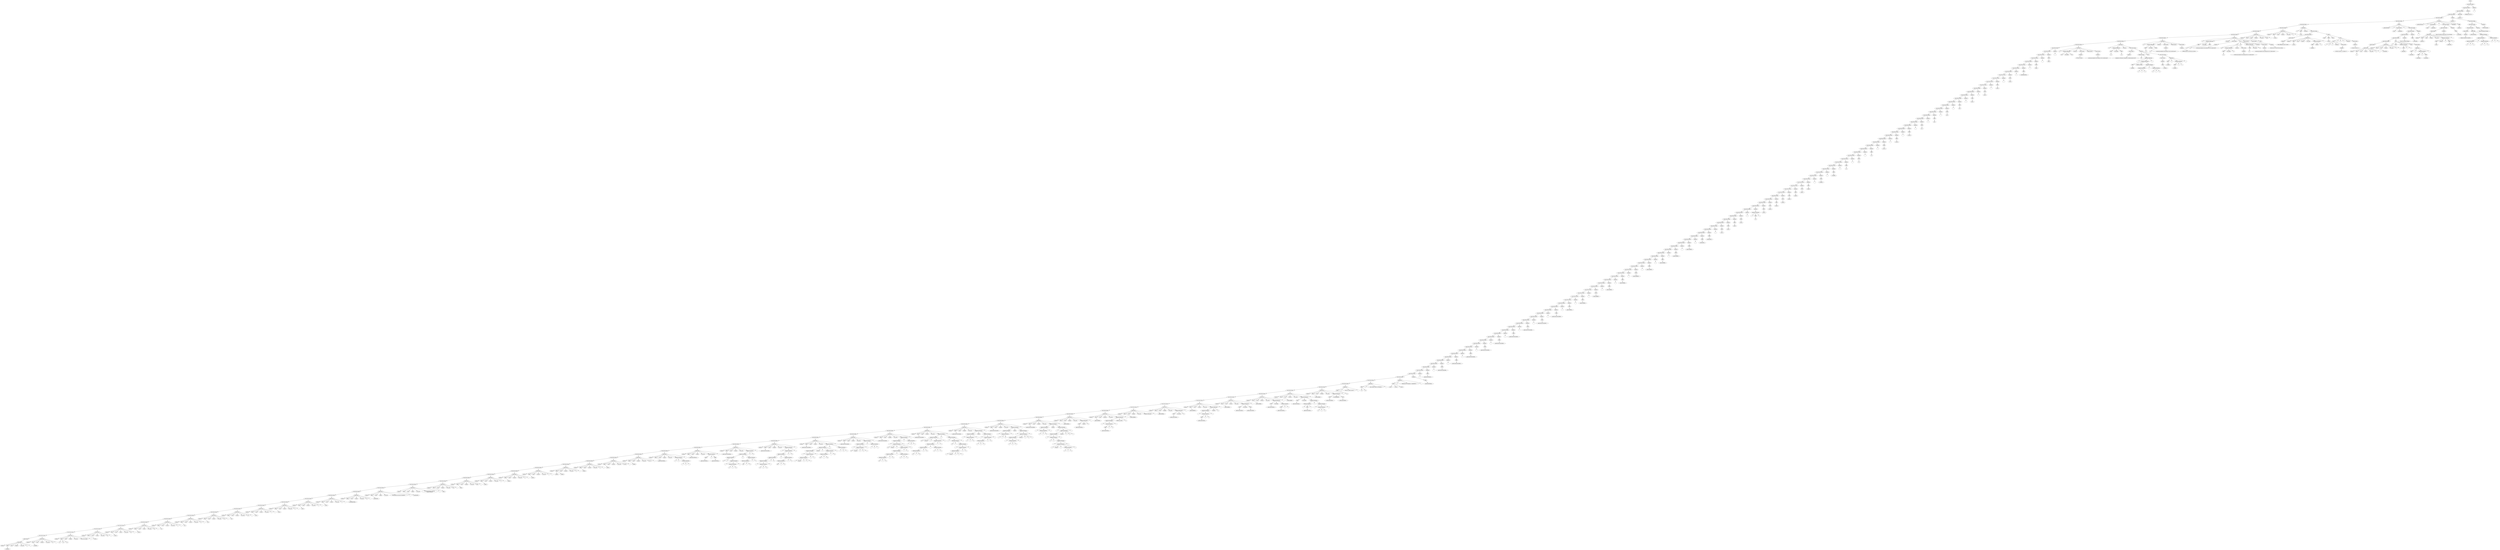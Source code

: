 digraph G{
"node1691066067" [ label = "Iniciar",];
"node1359616186" [ label = "Lista Instrucciones",];
"node833638696" [ label = "Lista Instrucciones",];
"node1222801728" [ label = "Lista Instrucciones",];
"node1885821833" [ label = "Lista Instrucciones",];
"node1906922231" [ label = "Lista Instrucciones",];
"node1109619963" [ label = "Lista Instrucciones",];
"node433077638" [ label = "Lista Instrucciones",];
"node1394710054" [ label = "Lista Instrucciones",];
"node1747208287" [ label = "Lista Instrucciones",];
"node830041356" [ label = "Lista Instrucciones",];
"node702368424" [ label = "Lista Instrucciones",];
"node1980922131" [ label = "Lista Instrucciones",];
"node1010737470" [ label = "Lista Instrucciones",];
"node1180023480" [ label = "Lista Instrucciones",];
"node85864656" [ label = "Lista Instrucciones",];
"node1612782465" [ label = "Lista Instrucciones",];
"node702509546" [ label = "Lista Instrucciones",];
"node1119133203" [ label = "Lista Instrucciones",];
"node911785509" [ label = "Lista Instrucciones",];
"node1590515324" [ label = "Lista Instrucciones",];
"node214903918" [ label = "Lista Instrucciones",];
"node1785556962" [ label = "Lista Instrucciones",];
"node423054620" [ label = "Lista Instrucciones",];
"node763201264" [ label = "Lista Instrucciones",];
"node1487172461" [ label = "Lista Instrucciones",];
"node1496782308" [ label = "Lista Instrucciones",];
"node2060188787" [ label = "Lista Instrucciones",];
"node994099164" [ label = "Lista Instrucciones",];
"node1074040002" [ label = "Lista Instrucciones",];
"node570243347" [ label = "Lista Instrucciones",];
"node82862395" [ label = "Lista Instrucciones",];
"node988844070" [ label = "Lista Instrucciones",];
"node1584818470" [ label = "Lista Instrucciones",];
"node369878618" [ label = "Lista Instrucciones",];
"node301315097" [ label = "Lista Instrucciones",];
"node792360865" [ label = "Lista Instrucciones",];
"node1114117177" [ label = "Lista Instrucciones",];
"node194515736" [ label = "Lista Instrucciones",];
"node938552078" [ label = "Lista Instrucciones",];
"node1267385646" [ label = "Lista Instrucciones",];
"node1229052346" [ label = "Lista Instrucciones",];
"node34210649" [ label = "Lista Instrucciones",];
"node1016983885" [ label = "Lista Instrucciones",];
"node555999301" [ label = "Lista Instrucciones",];
"node1726505426" [ label = "Lista Instrucciones",];
"node883603101" [ label = "Lista Instrucciones",];
"node1735278300" [ label = "Lista Instrucciones",];
"node1500629948" [ label = "Lista Instrucciones",];
"node2092091313" [ label = "Lista Instrucciones",];
"node500013284" [ label = "Lista Instrucciones",];
"node197381471" [ label = "Lista Instrucciones",];
"node1555614640" [ label = "Lista Instrucciones",];
"node912064729" [ label = "Lista Instrucciones",];
"node1202107470" [ label = "Lista Instrucciones",];
"node1377448144" [ label = "Lista Instrucciones",];
"node1214612584" [ label = "Lista Instrucciones",];
"node383786613" [ label = "Lista Instrucciones",];
"node1679215651" [ label = "Lista Instrucciones",];
"node1737092289" [ label = "Lista Instrucciones",];
"node61563548" [ label = "Lista Instrucciones",];
"node355387178" [ label = "Lista Instrucciones",];
"node1200322168" [ label = "Lista Instrucciones",];
"node1867281836" [ label = "Lista Instrucciones",];
"node933971291" [ label = "Lista Instrucciones",];
"node1415562003" [ label = "Lista Instrucciones",];
"node1216042838" [ label = "Lista Instrucciones",];
"node1150728928" [ label = "Lista Instrucciones",];
"node695910068" [ label = "Lista Instrucciones",];
"node51886035" [ label = "Lista Instrucciones",];
"node298090752" [ label = "Lista Instrucciones",];
"node1626630242" [ label = "Lista Instrucciones",];
"node470279638" [ label = "Lista Instrucciones",];
"node579891370" [ label = "Lista Instrucciones",];
"node401156473" [ label = "Lista Instrucciones",];
"node1411245214" [ label = "Lista Instrucciones",];
"node2006422174" [ label = "Lista Instrucciones",];
"node1453570534" [ label = "Lista Instrucciones",];
"node140501162" [ label = "Lista Instrucciones",];
"node870177835" [ label = "Lista Instrucciones",];
"node2023078828" [ label = "Lista Instrucciones",];
"node858935761" [ label = "Lista Instrucciones",];
"node1142926765" [ label = "Lista Instrucciones",];
"node436080001" [ label = "Lista Instrucciones",];
"node1281596873" [ label = "Lista Instrucciones",];
"node1845420365" [ label = "Lista Instrucciones",];
"node1421167514" [ label = "Lista Instrucciones",];
"node1036961416" [ label = "Lista Instrucciones",];
"node1838389549" [ label = "Lista Instrucciones",];
"node2004744539" [ label = "Lista Instrucciones",];
"node166368693" [ label = "Lista Instrucciones",];
"node1113323654" [ label = "Lista Instrucciones",];
"node862997265" [ label = "Lista Instrucciones",];
"node736086789" [ label = "Lista Instrucciones",];
"node1984275702" [ label = "Lista Instrucciones",];
"node1808268656" [ label = "Lista Instrucciones",];
"node1524505562" [ label = "Lista Instrucciones",];
"node252474471" [ label = "Lista Instrucciones",];
"node1412760420" [ label = "Lista Instrucciones",];
"node5069039" [ label = "Lista Instrucciones",];
"node719819767" [ label = "Lista Instrucciones",];
"node1176790400" [ label = "Lista Instrucciones",];
"node989229059" [ label = "Lista Instrucciones",];
"node1343675794" [ label = "Lista Instrucciones",];
"node1190691916" [ label = "Lista Instrucciones",];
"node588640630" [ label = "Lista Instrucciones",];
"node720038783" [ label = "Lista Instrucciones",];
"node1291209213" [ label = "Lista Instrucciones",];
"node1311669963" [ label = "Lista Instrucciones",];
"node1111271481" [ label = "Lista Instrucciones",];
"node1064309266" [ label = "Lista Instrucciones",];
"node1094127008" [ label = "Lista Instrucciones",];
"node2094197611" [ label = "Lista Instrucciones",];
"node1535699368" [ label = "Lista Instrucciones",];
"node1691848777" [ label = "Lista Instrucciones",];
"node502582142" [ label = "Lista Instrucciones",];
"node1981215256" [ label = "Lista Instrucciones",];
"node1783599323" [ label = "Lista Instrucciones",];
"node851574787" [ label = "Lista Instrucciones",];
"node165057054" [ label = "Lista Instrucciones",];
"node1217476366" [ label = "Lista Instrucciones",];
"node1590607759" [ label = "Lista Instrucciones",];
"node2083421773" [ label = "Lista Instrucciones",];
"node1096107444" [ label = "Lista Instrucciones",];
"node12399575" [ label = "Lista Instrucciones",];
"node723830408" [ label = "Lista Instrucciones",];
"node611785143" [ label = "Lista Instrucciones",];
"node1331986536" [ label = "Lista Instrucciones",];
"node648946136" [ label = "Lista Instrucciones",];
"node724804355" [ label = "Lista Instrucciones",];
"node924171635" [ label = "Lista Instrucciones",];
"node1545145401" [ label = "Lista Instrucciones",];
"node191780483" [ label = "Lista Instrucciones",];
"node1039386454" [ label = "Lista Instrucciones",];
"node655821758" [ label = "Lista Instrucciones",];
"node863740833" [ label = "Lista Instrucciones",];
"node1255678211" [ label = "Lista Instrucciones",];
"node1764918905" [ label = "Lista Instrucciones",];
"node1986472474" [ label = "Lista Instrucciones",];
"node409991644" [ label = "Lista Instrucciones",];
"node330564587" [ label = "Lista Instrucciones",];
"node1858625194" [ label = "Lista Instrucciones",];
"node556830355" [ label = "Lista Instrucciones",];
"node1182151280" [ label = "Lista Instrucciones",];
"node1978587662" [ label = "Lista Instrucciones",];
"node1501558551" [ label = "Lista Instrucciones",];
"node2090774205" [ label = "Lista Instrucciones",];
"node185394924" [ label = "Lista Instrucciones",];
"node145842985" [ label = "Lista Instrucciones",];
"node785443431" [ label = "Lista Instrucciones",];
"node657609286" [ label = "Lista Instrucciones",];
"node1273363402" [ label = "Lista Instrucciones",];
"node1221489076" [ label = "Lista Instrucciones",];
"node1633958168" [ label = "Lista Instrucciones",];
"node1425139472" [ label = "Lista Instrucciones",];
"node816737775" [ label = "Lista Instrucciones",];
"node190245279" [ label = "Lista Instrucciones",];
"node1262140692" [ label = "Lista Instrucciones",];
"node279448068" [ label = "Lista Instrucciones",];
"node1403702507" [ label = "Lista Instrucciones",];
"node1863109904" [ label = "Instrucciones",];
"node1908416504" [ label = "Declaracion",];
"node568906734" [ label = "Ingresar",];
"node1908416504" -> "node568906734" [ label = "",];
"node606113452" [ label = "VARS",];
"node768451445" [ label = "_variable1_",];
"node606113452" -> "node768451445" [ label = "",];
"node1908416504" -> "node606113452" [ label = "",];
"node1543722731" [ label = "Como",];
"node1908416504" -> "node1543722731" [ label = "",];
"node991136038" [ label = "NumEro",];
"node1908416504" -> "node991136038" [ label = "",];
"node459683078" [ label = "Con_valor",];
"node1908416504" -> "node459683078" [ label = "",];
"node1534126868" [ label = "5",];
"node1908416504" -> "node1534126868" [ label = "",];
"node495078047" [ label = ";",];
"node1908416504" -> "node495078047" [ label = "",];
"node1863109904" -> "node1908416504" [ label = "",];
"node1403702507" -> "node1863109904" [ label = "",];
"node981449392" [ label = "Declaracion",];
"node278623996" [ label = "Ingresar",];
"node981449392" -> "node278623996" [ label = "",];
"node1290737584" [ label = "VARS",];
"node1136032256" [ label = "_variable2_",];
"node1290737584" -> "node1136032256" [ label = "",];
"node981449392" -> "node1290737584" [ label = "",];
"node81523452" [ label = "Como",];
"node981449392" -> "node81523452" [ label = "",];
"node1329350669" [ label = "NumEro",];
"node981449392" -> "node1329350669" [ label = "",];
"node2069533901" [ label = "Con_valor",];
"node981449392" -> "node2069533901" [ label = "",];
"node189568988" [ label = "50",];
"node981449392" -> "node189568988" [ label = "",];
"node1356585051" [ label = ";",];
"node981449392" -> "node1356585051" [ label = "",];
"node1403702507" -> "node981449392" [ label = "",];
"node279448068" -> "node1403702507" [ label = "",];
"node2106232429" [ label = "Declaracion",];
"node1381597677" [ label = "Ingresar",];
"node2106232429" -> "node1381597677" [ label = "",];
"node1027870221" [ label = "VARS",];
"node869466366" [ label = "_v1_",];
"node1027870221" -> "node869466366" [ label = "",];
"node436410639" [ label = "_v2_",];
"node1027870221" -> "node436410639" [ label = "",];
"node80454987" [ label = "_v3_",];
"node1027870221" -> "node80454987" [ label = "",];
"node2106232429" -> "node1027870221" [ label = "",];
"node425912249" [ label = "Como",];
"node2106232429" -> "node425912249" [ label = "",];
"node840810651" [ label = "CadenA",];
"node2106232429" -> "node840810651" [ label = "",];
"node819231926" [ label = "Con_valor",];
"node2106232429" -> "node819231926" [ label = "",];
"node1777104410" [ label = "esta es una cadena",];
"node2106232429" -> "node1777104410" [ label = "",];
"node1740442545" [ label = ";",];
"node2106232429" -> "node1740442545" [ label = "",];
"node279448068" -> "node2106232429" [ label = "",];
"node1262140692" -> "node279448068" [ label = "",];
"node1006110405" [ label = "Declaracion",];
"node685440192" [ label = "Ingresar",];
"node1006110405" -> "node685440192" [ label = "",];
"node579601255" [ label = "VARS",];
"node769876996" [ label = "_curso1_",];
"node579601255" -> "node769876996" [ label = "",];
"node1006110405" -> "node579601255" [ label = "",];
"node1456902483" [ label = "Como",];
"node1006110405" -> "node1456902483" [ label = "",];
"node689265589" [ label = "cadena",];
"node1006110405" -> "node689265589" [ label = "",];
"node1807803083" [ label = "Con_valor",];
"node1006110405" -> "node1807803083" [ label = "",];
"node1572174067" [ label = "olc",];
"node1006110405" -> "node1572174067" [ label = "",];
"node1057695263" [ label = ";",];
"node1006110405" -> "node1057695263" [ label = "",];
"node1262140692" -> "node1006110405" [ label = "",];
"node190245279" -> "node1262140692" [ label = "",];
"node1019218616" [ label = "Declaracion",];
"node1358590289" [ label = "Ingresar",];
"node1019218616" -> "node1358590289" [ label = "",];
"node645851485" [ label = "VARS",];
"node1084430419" [ label = "_curso2_",];
"node645851485" -> "node1084430419" [ label = "",];
"node1019218616" -> "node645851485" [ label = "",];
"node2089439029" [ label = "Como",];
"node1019218616" -> "node2089439029" [ label = "",];
"node2138691852" [ label = "cadena",];
"node1019218616" -> "node2138691852" [ label = "",];
"node773645247" [ label = "Con_valor",];
"node1019218616" -> "node773645247" [ label = "",];
"node1982138287" [ label = "olc",];
"node1019218616" -> "node1982138287" [ label = "",];
"node1484266937" [ label = ";",];
"node1019218616" -> "node1484266937" [ label = "",];
"node190245279" -> "node1019218616" [ label = "",];
"node816737775" -> "node190245279" [ label = "",];
"node1769475587" [ label = "Declaracion",];
"node548411784" [ label = "Ingresar",];
"node1769475587" -> "node548411784" [ label = "",];
"node2130078286" [ label = "VARS",];
"node1719350780" [ label = "_curso3_",];
"node2130078286" -> "node1719350780" [ label = "",];
"node1769475587" -> "node2130078286" [ label = "",];
"node1339701030" [ label = "Como",];
"node1769475587" -> "node1339701030" [ label = "",];
"node1871059724" [ label = "cadena",];
"node1769475587" -> "node1871059724" [ label = "",];
"node577743016" [ label = "Con_valor",];
"node1769475587" -> "node577743016" [ label = "",];
"node495234508" [ label = "olc",];
"node1769475587" -> "node495234508" [ label = "",];
"node58313309" [ label = ";",];
"node1769475587" -> "node58313309" [ label = "",];
"node816737775" -> "node1769475587" [ label = "",];
"node1425139472" -> "node816737775" [ label = "",];
"node1551433541" [ label = "Declaracion",];
"node51193482" [ label = "Ingresar",];
"node1551433541" -> "node51193482" [ label = "",];
"node1004474858" [ label = "VARS",];
"node1991839726" [ label = "_pi1_",];
"node1004474858" -> "node1991839726" [ label = "",];
"node1551433541" -> "node1004474858" [ label = "",];
"node1830831275" [ label = "Como",];
"node1551433541" -> "node1830831275" [ label = "",];
"node133371635" [ label = "numero",];
"node1551433541" -> "node133371635" [ label = "",];
"node1155532710" [ label = "Con_valor",];
"node1551433541" -> "node1155532710" [ label = "",];
"node2048439979" [ label = "3",];
"node1551433541" -> "node2048439979" [ label = "",];
"node368222303" [ label = ";",];
"node1551433541" -> "node368222303" [ label = "",];
"node1425139472" -> "node1551433541" [ label = "",];
"node1633958168" -> "node1425139472" [ label = "",];
"node170490012" [ label = "Declaracion",];
"node1320194888" [ label = "Ingresar",];
"node170490012" -> "node1320194888" [ label = "",];
"node1906498011" [ label = "VARS",];
"node1901228008" [ label = "_pi2_",];
"node1906498011" -> "node1901228008" [ label = "",];
"node170490012" -> "node1906498011" [ label = "",];
"node821953734" [ label = "Como",];
"node170490012" -> "node821953734" [ label = "",];
"node2048846658" [ label = "numero",];
"node170490012" -> "node2048846658" [ label = "",];
"node496339419" [ label = "Con_valor",];
"node170490012" -> "node496339419" [ label = "",];
"node2145032366" [ label = "3.1",];
"node170490012" -> "node2145032366" [ label = "",];
"node1061317543" [ label = ";",];
"node170490012" -> "node1061317543" [ label = "",];
"node1633958168" -> "node170490012" [ label = "",];
"node1221489076" -> "node1633958168" [ label = "",];
"node848020470" [ label = "Declaracion",];
"node56708909" [ label = "Ingresar",];
"node848020470" -> "node56708909" [ label = "",];
"node676706311" [ label = "VARS",];
"node82244089" [ label = "_pi3_",];
"node676706311" -> "node82244089" [ label = "",];
"node848020470" -> "node676706311" [ label = "",];
"node1746798304" [ label = "Como",];
"node848020470" -> "node1746798304" [ label = "",];
"node1628382441" [ label = "numero",];
"node848020470" -> "node1628382441" [ label = "",];
"node1679764815" [ label = "Con_valor",];
"node848020470" -> "node1679764815" [ label = "",];
"node1472557324" [ label = "3.14",];
"node848020470" -> "node1472557324" [ label = "",];
"node1341408274" [ label = ";",];
"node848020470" -> "node1341408274" [ label = "",];
"node1221489076" -> "node848020470" [ label = "",];
"node1273363402" -> "node1221489076" [ label = "",];
"node1464080745" [ label = "Declaracion",];
"node1252799387" [ label = "Ingresar",];
"node1464080745" -> "node1252799387" [ label = "",];
"node907900627" [ label = "VARS",];
"node1537503446" [ label = "_pi4_",];
"node907900627" -> "node1537503446" [ label = "",];
"node1464080745" -> "node907900627" [ label = "",];
"node744269210" [ label = "Como",];
"node1464080745" -> "node744269210" [ label = "",];
"node130513761" [ label = "numero",];
"node1464080745" -> "node130513761" [ label = "",];
"node1521561252" [ label = "Con_valor",];
"node1464080745" -> "node1521561252" [ label = "",];
"node585877476" [ label = "3.141",];
"node1464080745" -> "node585877476" [ label = "",];
"node1800586838" [ label = ";",];
"node1464080745" -> "node1800586838" [ label = "",];
"node1273363402" -> "node1464080745" [ label = "",];
"node657609286" -> "node1273363402" [ label = "",];
"node1475523630" [ label = "Declaracion",];
"node82146426" [ label = "Ingresar",];
"node1475523630" -> "node82146426" [ label = "",];
"node2018334693" [ label = "VARS",];
"node89153228" [ label = "_anio1_",];
"node2018334693" -> "node89153228" [ label = "",];
"node1475523630" -> "node2018334693" [ label = "",];
"node1203886476" [ label = "Como",];
"node1475523630" -> "node1203886476" [ label = "",];
"node1747465130" [ label = "numero",];
"node1475523630" -> "node1747465130" [ label = "",];
"node2051580725" [ label = "Con_valor",];
"node1475523630" -> "node2051580725" [ label = "",];
"node2112435342" [ label = "1",];
"node1475523630" -> "node2112435342" [ label = "",];
"node883789574" [ label = ";",];
"node1475523630" -> "node883789574" [ label = "",];
"node657609286" -> "node1475523630" [ label = "",];
"node785443431" -> "node657609286" [ label = "",];
"node498163546" [ label = "Declaracion",];
"node585045714" [ label = "Ingresar",];
"node498163546" -> "node585045714" [ label = "",];
"node379980611" [ label = "VARS",];
"node1311470382" [ label = "_anio2_",];
"node379980611" -> "node1311470382" [ label = "",];
"node498163546" -> "node379980611" [ label = "",];
"node1501015614" [ label = "Como",];
"node498163546" -> "node1501015614" [ label = "",];
"node54811204" [ label = "numero",];
"node498163546" -> "node54811204" [ label = "",];
"node622765436" [ label = "Con_valor",];
"node498163546" -> "node622765436" [ label = "",];
"node809046258" [ label = "9",];
"node498163546" -> "node809046258" [ label = "",];
"node1415274133" [ label = ";",];
"node498163546" -> "node1415274133" [ label = "",];
"node785443431" -> "node498163546" [ label = "",];
"node145842985" -> "node785443431" [ label = "",];
"node1970055200" [ label = "Declaracion",];
"node629790388" [ label = "Ingresar",];
"node1970055200" -> "node629790388" [ label = "",];
"node1565523063" [ label = "VARS",];
"node1408155325" [ label = "_anio3_",];
"node1565523063" -> "node1408155325" [ label = "",];
"node1970055200" -> "node1565523063" [ label = "",];
"node1137910088" [ label = "Como",];
"node1970055200" -> "node1137910088" [ label = "",];
"node671380464" [ label = "numero",];
"node1970055200" -> "node671380464" [ label = "",];
"node168468163" [ label = "Con_valor",];
"node1970055200" -> "node168468163" [ label = "",];
"node750240361" [ label = "4",];
"node1970055200" -> "node750240361" [ label = "",];
"node1983152086" [ label = ";",];
"node1970055200" -> "node1983152086" [ label = "",];
"node145842985" -> "node1970055200" [ label = "",];
"node185394924" -> "node145842985" [ label = "",];
"node2107906323" [ label = "Declaracion",];
"node596012258" [ label = "Ingresar",];
"node2107906323" -> "node596012258" [ label = "",];
"node833640049" [ label = "VARS",];
"node1689212254" [ label = "_anio4_",];
"node833640049" -> "node1689212254" [ label = "",];
"node2107906323" -> "node833640049" [ label = "",];
"node966698073" [ label = "Como",];
"node2107906323" -> "node966698073" [ label = "",];
"node703540980" [ label = "numero",];
"node2107906323" -> "node703540980" [ label = "",];
"node442496614" [ label = "Con_valor",];
"node2107906323" -> "node442496614" [ label = "",];
"node79971798" [ label = "5",];
"node2107906323" -> "node79971798" [ label = "",];
"node1211405691" [ label = ";",];
"node2107906323" -> "node1211405691" [ label = "",];
"node185394924" -> "node2107906323" [ label = "",];
"node2090774205" -> "node185394924" [ label = "",];
"node419203591" [ label = "Declaracion",];
"node2104861624" [ label = "Ingresar",];
"node419203591" -> "node2104861624" [ label = "",];
"node1538896693" [ label = "VARS",];
"node936012404" [ label = "_variableAntesNeg_",];
"node1538896693" -> "node936012404" [ label = "",];
"node419203591" -> "node1538896693" [ label = "",];
"node1268408888" [ label = "Como",];
"node419203591" -> "node1268408888" [ label = "",];
"node455237776" [ label = "numero",];
"node419203591" -> "node455237776" [ label = "",];
"node227821786" [ label = "Con_valor",];
"node419203591" -> "node227821786" [ label = "",];
"node1776884438" [ label = "5.0",];
"node419203591" -> "node1776884438" [ label = "",];
"node1912221297" [ label = ";",];
"node419203591" -> "node1912221297" [ label = "",];
"node2090774205" -> "node419203591" [ label = "",];
"node1501558551" -> "node2090774205" [ label = "",];
"node2035607102" [ label = "Declaracion",];
"node1445573462" [ label = "Ingresar",];
"node2035607102" -> "node1445573462" [ label = "",];
"node2008493295" [ label = "VARS",];
"node1469980110" [ label = "_encabezado1_",];
"node2008493295" -> "node1469980110" [ label = "",];
"node2035607102" -> "node2008493295" [ label = "",];
"node161834005" [ label = "Como",];
"node2035607102" -> "node161834005" [ label = "",];
"node302896500" [ label = "cadena",];
"node2035607102" -> "node302896500" [ label = "",];
"node1553159054" [ label = "Con_valor",];
"node2035607102" -> "node1553159054" [ label = "",];
"node2068071871" [ label = "Universidad San Carlos de Guatemala...;",];
"node2035607102" -> "node2068071871" [ label = "",];
"node1508053774" [ label = ";",];
"node2035607102" -> "node1508053774" [ label = "",];
"node1501558551" -> "node2035607102" [ label = "",];
"node1978587662" -> "node1501558551" [ label = "",];
"node624548659" [ label = "Declaracion",];
"node1676731193" [ label = "Ingresar",];
"node624548659" -> "node1676731193" [ label = "",];
"node977288005" [ label = "VARS",];
"node2079994976" [ label = "_encabezado2_",];
"node977288005" -> "node2079994976" [ label = "",];
"node624548659" -> "node977288005" [ label = "",];
"node275880047" [ label = "Como",];
"node624548659" -> "node275880047" [ label = "",];
"node1954306163" [ label = "cadena",];
"node624548659" -> "node1954306163" [ label = "",];
"node1331548074" [ label = "Con_valor",];
"node624548659" -> "node1331548074" [ label = "",];
"node1705945877" [ label = "Escuela de Ciencias y Sistemas
Segundo semestre
",];
"node624548659" -> "node1705945877" [ label = "",];
"node2038490415" [ label = ";",];
"node624548659" -> "node2038490415" [ label = "",];
"node1978587662" -> "node624548659" [ label = "",];
"node1182151280" -> "node1978587662" [ label = "",];
"node1864996268" [ label = "Declaracion",];
"node1319643004" [ label = "Ingresar",];
"node1864996268" -> "node1319643004" [ label = "",];
"node1590610879" [ label = "VARS",];
"node538571988" [ label = "_flag1_",];
"node1590610879" -> "node538571988" [ label = "",];
"node1864996268" -> "node1590610879" [ label = "",];
"node62816654" [ label = "Como",];
"node1864996268" -> "node62816654" [ label = "",];
"node211998018" [ label = "boolean",];
"node1864996268" -> "node211998018" [ label = "",];
"node605643866" [ label = "Con_valor",];
"node1864996268" -> "node605643866" [ label = "",];
"node1263115097" [ label = "True",];
"node1864996268" -> "node1263115097" [ label = "",];
"node1007472975" [ label = ";",];
"node1864996268" -> "node1007472975" [ label = "",];
"node1182151280" -> "node1864996268" [ label = "",];
"node556830355" -> "node1182151280" [ label = "",];
"node647891785" [ label = "Declaracion",];
"node1238007924" [ label = "Ingresar",];
"node647891785" -> "node1238007924" [ label = "",];
"node1314801991" [ label = "VARS",];
"node335703914" [ label = "_flag2_",];
"node1314801991" -> "node335703914" [ label = "",];
"node647891785" -> "node1314801991" [ label = "",];
"node1108409056" [ label = "Como",];
"node647891785" -> "node1108409056" [ label = "",];
"node1606687734" [ label = "boolean",];
"node647891785" -> "node1606687734" [ label = "",];
"node1668052280" [ label = "Con_valor",];
"node647891785" -> "node1668052280" [ label = "",];
"node1687301888" [ label = "False",];
"node647891785" -> "node1687301888" [ label = "",];
"node563093128" [ label = ";",];
"node647891785" -> "node563093128" [ label = "",];
"node556830355" -> "node647891785" [ label = "",];
"node1858625194" -> "node556830355" [ label = "",];
"node1593096935" [ label = "Declaracion",];
"node1588711860" [ label = "Ingresar",];
"node1593096935" -> "node1588711860" [ label = "",];
"node732831565" [ label = "VARS",];
"node183185646" [ label = "_name1_",];
"node732831565" -> "node183185646" [ label = "",];
"node1593096935" -> "node732831565" [ label = "",];
"node1907589334" [ label = "Como",];
"node1593096935" -> "node1907589334" [ label = "",];
"node559928101" [ label = "caracter",];
"node1593096935" -> "node559928101" [ label = "",];
"node2060514356" [ label = "Con_valor",];
"node1593096935" -> "node2060514356" [ label = "",];
"node695191488" [ label = "'f'",];
"node1593096935" -> "node695191488" [ label = "",];
"node1152861963" [ label = ";",];
"node1593096935" -> "node1152861963" [ label = "",];
"node1858625194" -> "node1593096935" [ label = "",];
"node330564587" -> "node1858625194" [ label = "",];
"node464417347" [ label = "Declaracion",];
"node1721910358" [ label = "Ingresar",];
"node464417347" -> "node1721910358" [ label = "",];
"node832884357" [ label = "VARS",];
"node1339377829" [ label = "_name2_",];
"node832884357" -> "node1339377829" [ label = "",];
"node464417347" -> "node832884357" [ label = "",];
"node654382966" [ label = "Como",];
"node464417347" -> "node654382966" [ label = "",];
"node1400207156" [ label = "caracter",];
"node464417347" -> "node1400207156" [ label = "",];
"node1144146745" [ label = "Con_valor",];
"node464417347" -> "node1144146745" [ label = "",];
"node558343034" [ label = "'e'",];
"node464417347" -> "node558343034" [ label = "",];
"node240302723" [ label = ";",];
"node464417347" -> "node240302723" [ label = "",];
"node330564587" -> "node464417347" [ label = "",];
"node409991644" -> "node330564587" [ label = "",];
"node1986441386" [ label = "Declaracion",];
"node542856924" [ label = "Ingresar",];
"node1986441386" -> "node542856924" [ label = "",];
"node1008434654" [ label = "VARS",];
"node663117436" [ label = "_name3_",];
"node1008434654" -> "node663117436" [ label = "",];
"node1986441386" -> "node1008434654" [ label = "",];
"node1680234950" [ label = "Como",];
"node1986441386" -> "node1680234950" [ label = "",];
"node506531368" [ label = "caracter",];
"node1986441386" -> "node506531368" [ label = "",];
"node2032362941" [ label = "Con_valor",];
"node1986441386" -> "node2032362941" [ label = "",];
"node1816371547" [ label = "'r'",];
"node1986441386" -> "node1816371547" [ label = "",];
"node989670780" [ label = ";",];
"node1986441386" -> "node989670780" [ label = "",];
"node409991644" -> "node1986441386" [ label = "",];
"node1986472474" -> "node409991644" [ label = "",];
"node749413445" [ label = "Declaracion",];
"node1321706208" [ label = "Ingresar",];
"node749413445" -> "node1321706208" [ label = "",];
"node1073715994" [ label = "VARS",];
"node1824180052" [ label = "_name4_",];
"node1073715994" -> "node1824180052" [ label = "",];
"node424042378" [ label = "_name6_",];
"node1073715994" -> "node424042378" [ label = "",];
"node749413445" -> "node1073715994" [ label = "",];
"node1793408736" [ label = "Como",];
"node749413445" -> "node1793408736" [ label = "",];
"node687951853" [ label = "caracter",];
"node749413445" -> "node687951853" [ label = "",];
"node331066878" [ label = "Con_valor",];
"node749413445" -> "node331066878" [ label = "",];
"node950671884" [ label = "'n'",];
"node749413445" -> "node950671884" [ label = "",];
"node2071667143" [ label = ";",];
"node749413445" -> "node2071667143" [ label = "",];
"node1986472474" -> "node749413445" [ label = "",];
"node1764918905" -> "node1986472474" [ label = "",];
"node1478915938" [ label = "Declaracion",];
"node373093829" [ label = "Ingresar",];
"node1478915938" -> "node373093829" [ label = "",];
"node2125391732" [ label = "VARS",];
"node1551467647" [ label = "_name5_",];
"node2125391732" -> "node1551467647" [ label = "",];
"node1478915938" -> "node2125391732" [ label = "",];
"node932144629" [ label = "Como",];
"node1478915938" -> "node932144629" [ label = "",];
"node1181498396" [ label = "caracter",];
"node1478915938" -> "node1181498396" [ label = "",];
"node1341191906" [ label = "Con_valor",];
"node1478915938" -> "node1341191906" [ label = "",];
"node1606076703" [ label = "'a'",];
"node1478915938" -> "node1606076703" [ label = "",];
"node332840912" [ label = ";",];
"node1478915938" -> "node332840912" [ label = "",];
"node1764918905" -> "node1478915938" [ label = "",];
"node1255678211" -> "node1764918905" [ label = "",];
"node889056618" [ label = "Declaracion",];
"node2096257777" [ label = "Ingresar",];
"node889056618" -> "node2096257777" [ label = "",];
"node1963558465" [ label = "VARS",];
"node1401392911" [ label = "_name7_",];
"node1963558465" -> "node1401392911" [ label = "",];
"node889056618" -> "node1963558465" [ label = "",];
"node139112104" [ label = "Como",];
"node889056618" -> "node139112104" [ label = "",];
"node1711364226" [ label = "caracter",];
"node889056618" -> "node1711364226" [ label = "",];
"node1602478477" [ label = "Con_valor",];
"node889056618" -> "node1602478477" [ label = "",];
"node806613637" [ label = "'${100}'",];
"node889056618" -> "node806613637" [ label = "",];
"node1836135873" [ label = ";",];
"node889056618" -> "node1836135873" [ label = "",];
"node1255678211" -> "node889056618" [ label = "",];
"node863740833" -> "node1255678211" [ label = "",];
"node30975397" [ label = "Declaracion",];
"node1100460954" [ label = "Ingresar",];
"node30975397" -> "node1100460954" [ label = "",];
"node1849681655" [ label = "VARS",];
"node176425420" [ label = "_name8_",];
"node1849681655" -> "node176425420" [ label = "",];
"node30975397" -> "node1849681655" [ label = "",];
"node1312125108" [ label = "Como",];
"node30975397" -> "node1312125108" [ label = "",];
"node851579275" [ label = "caracter",];
"node30975397" -> "node851579275" [ label = "",];
"node593187194" [ label = "Con_valor",];
"node30975397" -> "node593187194" [ label = "",];
"node163313332" [ label = "'${111}'",];
"node30975397" -> "node163313332" [ label = "",];
"node1827575783" [ label = ";",];
"node30975397" -> "node1827575783" [ label = "",];
"node863740833" -> "node30975397" [ label = "",];
"node655821758" -> "node863740833" [ label = "",];
"node1308790200" [ label = "Declaracion",];
"node925619587" [ label = "Ingresar",];
"node1308790200" -> "node925619587" [ label = "",];
"node1643355012" [ label = "VARS",];
"node2033871346" [ label = "_operaciones1Basica_",];
"node1643355012" -> "node2033871346" [ label = "",];
"node1308790200" -> "node1643355012" [ label = "",];
"node588207136" [ label = "Como",];
"node1308790200" -> "node588207136" [ label = "",];
"node1247873551" [ label = "numero",];
"node1308790200" -> "node1247873551" [ label = "",];
"node934516604" [ label = "Con_valor",];
"node1308790200" -> "node934516604" [ label = "",];
"node502009217" [ label = "Expresion Arimetica",];
"node1151067208" [ label = "1",];
"node502009217" -> "node1151067208" [ label = "",];
"node115912614" [ label = "+",];
"node502009217" -> "node115912614" [ label = "",];
"node768331888" [ label = "Expresion Aritmetica",];
"node1354125389" [ label = "(",];
"node768331888" -> "node1354125389" [ label = "",];
"node1268012983" [ label = "1",];
"node768331888" -> "node1268012983" [ label = "",];
"node138564860" [ label = ")",];
"node768331888" -> "node138564860" [ label = "",];
"node502009217" -> "node768331888" [ label = "",];
"node1308790200" -> "node502009217" [ label = "",];
"node2071547348" [ label = ";",];
"node1308790200" -> "node2071547348" [ label = "",];
"node655821758" -> "node1308790200" [ label = "",];
"node1039386454" -> "node655821758" [ label = "",];
"node422530766" [ label = "Declaracion",];
"node1894747059" [ label = "Ingresar",];
"node422530766" -> "node1894747059" [ label = "",];
"node1779483878" [ label = "VARS",];
"node1538663325" [ label = "_operaciones1Basica2_",];
"node1779483878" -> "node1538663325" [ label = "",];
"node422530766" -> "node1779483878" [ label = "",];
"node948719387" [ label = "Como",];
"node422530766" -> "node948719387" [ label = "",];
"node884140458" [ label = "numero",];
"node422530766" -> "node884140458" [ label = "",];
"node1491680302" [ label = "Con_valor",];
"node422530766" -> "node1491680302" [ label = "",];
"node849954405" [ label = "Expresion Arimetica",];
"node1745298364" [ label = "VARS",];
"node1272670383" [ label = "_operaciones1Basica_",];
"node1745298364" -> "node1272670383" [ label = "",];
"node849954405" -> "node1745298364" [ label = "",];
"node1514284470" [ label = "+",];
"node849954405" -> "node1514284470" [ label = "",];
"node580963061" [ label = "VARS",];
"node1944782814" [ label = "_operaciones1Basica_",];
"node580963061" -> "node1944782814" [ label = "",];
"node849954405" -> "node580963061" [ label = "",];
"node422530766" -> "node849954405" [ label = "",];
"node1675990812" [ label = ";",];
"node422530766" -> "node1675990812" [ label = "",];
"node1039386454" -> "node422530766" [ label = "",];
"node191780483" -> "node1039386454" [ label = "",];
"node675373379" [ label = "Declaracion",];
"node202564060" [ label = "Ingresar",];
"node675373379" -> "node202564060" [ label = "",];
"node661439095" [ label = "VARS",];
"node1753152753" [ label = "_operaciones1Intermedia_",];
"node661439095" -> "node1753152753" [ label = "",];
"node675373379" -> "node661439095" [ label = "",];
"node1268175812" [ label = "Como",];
"node675373379" -> "node1268175812" [ label = "",];
"node1343342443" [ label = "nUmero",];
"node675373379" -> "node1343342443" [ label = "",];
"node296736868" [ label = "Con_valor",];
"node675373379" -> "node296736868" [ label = "",];
"node237582292" [ label = "Expresion Arimetica",];
"node1943850278" [ label = "Expresion Arimetica",];
"node766011049" [ label = "Expresion Arimetica",];
"node1118562176" [ label = "15",];
"node766011049" -> "node1118562176" [ label = "",];
"node92012438" [ label = "+",];
"node766011049" -> "node92012438" [ label = "",];
"node282830818" [ label = "Expresion Aritmetica",];
"node2124940926" [ label = "(",];
"node282830818" -> "node2124940926" [ label = "",];
"node1671592396" [ label = "Expresion Aritmetica",];
"node964668769" [ label = "9",];
"node1671592396" -> "node964668769" [ label = "",];
"node1960241435" [ label = "*",];
"node1671592396" -> "node1960241435" [ label = "",];
"node1249090057" [ label = "8",];
"node1671592396" -> "node1249090057" [ label = "",];
"node282830818" -> "node1671592396" [ label = "",];
"node988804754" [ label = ")",];
"node282830818" -> "node988804754" [ label = "",];
"node766011049" -> "node282830818" [ label = "",];
"node1943850278" -> "node766011049" [ label = "",];
"node2126462987" [ label = "+",];
"node1943850278" -> "node2126462987" [ label = "",];
"node1029890294" [ label = "Expresion Aritmetica",];
"node1805096577" [ label = "Expresion Aritmetica",];
"node780772871" [ label = "200",];
"node1805096577" -> "node780772871" [ label = "",];
"node716309701" [ label = "/",];
"node1805096577" -> "node716309701" [ label = "",];
"node16589877" [ label = "8",];
"node1805096577" -> "node16589877" [ label = "",];
"node1029890294" -> "node1805096577" [ label = "",];
"node1460242741" [ label = "*",];
"node1029890294" -> "node1460242741" [ label = "",];
"node886285389" [ label = "3",];
"node1029890294" -> "node886285389" [ label = "",];
"node1943850278" -> "node1029890294" [ label = "",];
"node237582292" -> "node1943850278" [ label = "",];
"node243079742" [ label = "+",];
"node237582292" -> "node243079742" [ label = "",];
"node1741179720" [ label = "9",];
"node237582292" -> "node1741179720" [ label = "",];
"node675373379" -> "node237582292" [ label = "",];
"node2090018469" [ label = ";",];
"node675373379" -> "node2090018469" [ label = "",];
"node191780483" -> "node675373379" [ label = "",];
"node1545145401" -> "node191780483" [ label = "",];
"node1439372470" [ label = "Declaracion",];
"node864110811" [ label = "Ingresar",];
"node1439372470" -> "node864110811" [ label = "",];
"node372692968" [ label = "VARS",];
"node1937079685" [ label = "_operaciones1Avanzadas1_",];
"node372692968" -> "node1937079685" [ label = "",];
"node1439372470" -> "node372692968" [ label = "",];
"node2123803129" [ label = "Como",];
"node1439372470" -> "node2123803129" [ label = "",];
"node1198059872" [ label = "numeRo",];
"node1439372470" -> "node1198059872" [ label = "",];
"node1732372466" [ label = "Con_valor",];
"node1439372470" -> "node1732372466" [ label = "",];
"node1065367498" [ label = "Expresion Aritmetica",];
"node1955764386" [ label = "(",];
"node1065367498" -> "node1955764386" [ label = "",];
"node1953596577" [ label = "Expresion Arimetica",];
"node484934570" [ label = "Expresion Arimetica",];
"node577227163" [ label = "Expresion Aritmetica",];
"node1120932605" [ label = "Expresion Aritmetica",];
"node981258890" [ label = "(",];
"node1120932605" -> "node981258890" [ label = "",];
"node438762684" [ label = "Expresion Arimetica",];
"node101832050" [ label = "15",];
"node438762684" -> "node101832050" [ label = "",];
"node1142192311" [ label = "+",];
"node438762684" -> "node1142192311" [ label = "",];
"node404752957" [ label = "9",];
"node438762684" -> "node404752957" [ label = "",];
"node1120932605" -> "node438762684" [ label = "",];
"node894359193" [ label = ")",];
"node1120932605" -> "node894359193" [ label = "",];
"node577227163" -> "node1120932605" [ label = "",];
"node1039941383" [ label = "*",];
"node577227163" -> "node1039941383" [ label = "",];
"node1514813903" [ label = "8",];
"node577227163" -> "node1514813903" [ label = "",];
"node484934570" -> "node577227163" [ label = "",];
"node1109635417" [ label = "+",];
"node484934570" -> "node1109635417" [ label = "",];
"node18501018" [ label = "Expresion Aritmetica",];
"node1564626617" [ label = "Expresion Aritmetica",];
"node1447919775" [ label = "200",];
"node1564626617" -> "node1447919775" [ label = "",];
"node154880630" [ label = "/",];
"node1564626617" -> "node154880630" [ label = "",];
"node1520345174" [ label = "8",];
"node1564626617" -> "node1520345174" [ label = "",];
"node18501018" -> "node1564626617" [ label = "",];
"node367397434" [ label = "*",];
"node18501018" -> "node367397434" [ label = "",];
"node789916001" [ label = "3",];
"node18501018" -> "node789916001" [ label = "",];
"node484934570" -> "node18501018" [ label = "",];
"node1953596577" -> "node484934570" [ label = "",];
"node2091826703" [ label = "+",];
"node1953596577" -> "node2091826703" [ label = "",];
"node1394421212" [ label = "9",];
"node1953596577" -> "node1394421212" [ label = "",];
"node1065367498" -> "node1953596577" [ label = "",];
"node1980717663" [ label = ")",];
"node1065367498" -> "node1980717663" [ label = "",];
"node1439372470" -> "node1065367498" [ label = "",];
"node1893149662" [ label = ";",];
"node1439372470" -> "node1893149662" [ label = "",];
"node1545145401" -> "node1439372470" [ label = "",];
"node924171635" -> "node1545145401" [ label = "",];
"node2030087437" [ label = "Declaracion",];
"node1128864828" [ label = "Ingresar",];
"node2030087437" -> "node1128864828" [ label = "",];
"node1335389096" [ label = "VARS",];
"node106442846" [ label = "_operaciones1Avanzadas2_",];
"node1335389096" -> "node106442846" [ label = "",];
"node2030087437" -> "node1335389096" [ label = "",];
"node2051841373" [ label = "Como",];
"node2030087437" -> "node2051841373" [ label = "",];
"node1911539412" [ label = "numero",];
"node2030087437" -> "node1911539412" [ label = "",];
"node2108040810" [ label = "Con_valor",];
"node2030087437" -> "node2108040810" [ label = "",];
"node985342784" [ label = "Expresion Arimetica",];
"node604239679" [ label = "Expresion Aritmetica",];
"node735398925" [ label = "Expresion Aritmetica",];
"node1737271915" [ label = "(",];
"node735398925" -> "node1737271915" [ label = "",];
"node80622841" [ label = "Expresion Arimetica",];
"node1062175056" [ label = "Expresion Aritmetica",];
"node1048254352" [ label = "1",];
"node1062175056" -> "node1048254352" [ label = "",];
"node1009135046" [ label = "Potencia",];
"node1062175056" -> "node1009135046" [ label = "",];
"node1228586823" [ label = "[",];
"node1062175056" -> "node1228586823" [ label = "",];
"node171766321" [ label = "1",];
"node1062175056" -> "node171766321" [ label = "",];
"node1822270321" [ label = "]",];
"node1062175056" -> "node1822270321" [ label = "",];
"node80622841" -> "node1062175056" [ label = "",];
"node1641610041" [ label = "+",];
"node80622841" -> "node1641610041" [ label = "",];
"node2105848002" [ label = "2",];
"node80622841" -> "node2105848002" [ label = "",];
"node735398925" -> "node80622841" [ label = "",];
"node281311289" [ label = ")",];
"node735398925" -> "node281311289" [ label = "",];
"node604239679" -> "node735398925" [ label = "",];
"node298047355" [ label = "Potencia",];
"node604239679" -> "node298047355" [ label = "",];
"node929363785" [ label = "[",];
"node604239679" -> "node929363785" [ label = "",];
"node1874744263" [ label = "Expresion Aritmetica",];
"node1552481209" [ label = "Expresion Aritmetica",];
"node1400870748" [ label = "22.2",];
"node1552481209" -> "node1400870748" [ label = "",];
"node1135738053" [ label = "-",];
"node1552481209" -> "node1135738053" [ label = "",];
"node1586282271" [ label = "2.2",];
"node1552481209" -> "node1586282271" [ label = "",];
"node1874744263" -> "node1552481209" [ label = "",];
"node1162007108" [ label = "-",];
"node1874744263" -> "node1162007108" [ label = "",];
"node1781037255" [ label = "15",];
"node1874744263" -> "node1781037255" [ label = "",];
"node604239679" -> "node1874744263" [ label = "",];
"node649328275" [ label = "]",];
"node604239679" -> "node649328275" [ label = "",];
"node985342784" -> "node604239679" [ label = "",];
"node503107869" [ label = "+",];
"node985342784" -> "node503107869" [ label = "",];
"node1325391892" [ label = "Expresion Aritmetica",];
"node1731741516" [ label = "(",];
"node1325391892" -> "node1731741516" [ label = "",];
"node1577460310" [ label = "2",];
"node1325391892" -> "node1577460310" [ label = "",];
"node621372594" [ label = ")",];
"node1325391892" -> "node621372594" [ label = "",];
"node985342784" -> "node1325391892" [ label = "",];
"node2030087437" -> "node985342784" [ label = "",];
"node340254535" [ label = ";",];
"node2030087437" -> "node340254535" [ label = "",];
"node924171635" -> "node2030087437" [ label = "",];
"node724804355" -> "node924171635" [ label = "",];
"node836823204" [ label = "Declaracion",];
"node1587243100" [ label = "Ingresar",];
"node836823204" -> "node1587243100" [ label = "",];
"node819575753" [ label = "VARS",];
"node449767282" [ label = "_operaciones1Avanzadas3_",];
"node819575753" -> "node449767282" [ label = "",];
"node836823204" -> "node819575753" [ label = "",];
"node744331591" [ label = "Como",];
"node836823204" -> "node744331591" [ label = "",];
"node687987992" [ label = "nuMero",];
"node836823204" -> "node687987992" [ label = "",];
"node1425746946" [ label = "Con_valor",];
"node836823204" -> "node1425746946" [ label = "",];
"node971224216" [ label = "Expresion Arimetica",];
"node2033485122" [ label = "Expresion Aritmetica",];
"node1593474657" [ label = "(",];
"node2033485122" -> "node1593474657" [ label = "",];
"node1399640704" [ label = "Expresion Aritmetica",];
"node1997531905" [ label = "30",];
"node1399640704" -> "node1997531905" [ label = "",];
"node718040631" [ label = "Potencia",];
"node1399640704" -> "node718040631" [ label = "",];
"node659031161" [ label = "[",];
"node1399640704" -> "node659031161" [ label = "",];
"node310717122" [ label = "2",];
"node1399640704" -> "node310717122" [ label = "",];
"node450534512" [ label = "]",];
"node1399640704" -> "node450534512" [ label = "",];
"node2033485122" -> "node1399640704" [ label = "",];
"node1403974858" [ label = ")",];
"node2033485122" -> "node1403974858" [ label = "",];
"node971224216" -> "node2033485122" [ label = "",];
"node883050762" [ label = "+",];
"node971224216" -> "node883050762" [ label = "",];
"node256554598" [ label = "Expresion Aritmetica",];
"node1102938851" [ label = "(",];
"node256554598" -> "node1102938851" [ label = "",];
"node1695622842" [ label = "2",];
"node256554598" -> "node1695622842" [ label = "",];
"node1130219787" [ label = ")",];
"node256554598" -> "node1130219787" [ label = "",];
"node971224216" -> "node256554598" [ label = "",];
"node836823204" -> "node971224216" [ label = "",];
"node427736704" [ label = ";",];
"node836823204" -> "node427736704" [ label = "",];
"node724804355" -> "node836823204" [ label = "",];
"node648946136" -> "node724804355" [ label = "",];
"node880385494" [ label = "Declaracion",];
"node1479624981" [ label = "Ingresar",];
"node880385494" -> "node1479624981" [ label = "",];
"node1971963529" [ label = "VARS",];
"node426765318" [ label = "_operaciones1Avanzadas4_",];
"node1971963529" -> "node426765318" [ label = "",];
"node880385494" -> "node1971963529" [ label = "",];
"node1627407824" [ label = "Como",];
"node880385494" -> "node1627407824" [ label = "",];
"node866898180" [ label = "numeRo",];
"node880385494" -> "node866898180" [ label = "",];
"node145618038" [ label = "Con_valor",];
"node880385494" -> "node145618038" [ label = "",];
"node1849960121" [ label = "Expresion Arimetica",];
"node218746980" [ label = "Expresion Aritmetica",];
"node1623659312" [ label = "(",];
"node218746980" -> "node1623659312" [ label = "",];
"node128865562" [ label = "Expresion Aritmetica",];
"node1209060024" [ label = "30",];
"node128865562" -> "node1209060024" [ label = "",];
"node190425390" [ label = "Potencia",];
"node128865562" -> "node190425390" [ label = "",];
"node1398760934" [ label = "[",];
"node128865562" -> "node1398760934" [ label = "",];
"node640478226" [ label = "Expresion Aritmetica",];
"node1747429221" [ label = "Expresion Aritmetica",];
"node787571606" [ label = "Expresion Arimetica",];
"node103371771" [ label = "Expresion Aritmetica",];
"node1193567056" [ label = "10",];
"node103371771" -> "node1193567056" [ label = "",];
"node309196894" [ label = "-",];
"node103371771" -> "node309196894" [ label = "",];
"node933610582" [ label = "8",];
"node103371771" -> "node933610582" [ label = "",];
"node787571606" -> "node103371771" [ label = "",];
"node2069888978" [ label = "+",];
"node787571606" -> "node2069888978" [ label = "",];
"node520432906" [ label = "9",];
"node787571606" -> "node520432906" [ label = "",];
"node1747429221" -> "node787571606" [ label = "",];
"node1658292668" [ label = "-",];
"node1747429221" -> "node1658292668" [ label = "",];
"node2068412100" [ label = "Expresion Aritmetica",];
"node2137831184" [ label = "4",];
"node2068412100" -> "node2137831184" [ label = "",];
"node1228388490" [ label = "*",];
"node2068412100" -> "node1228388490" [ label = "",];
"node393433721" [ label = "2",];
"node2068412100" -> "node393433721" [ label = "",];
"node1747429221" -> "node2068412100" [ label = "",];
"node640478226" -> "node1747429221" [ label = "",];
"node666695941" [ label = "-",];
"node640478226" -> "node666695941" [ label = "",];
"node1039277781" [ label = "1",];
"node640478226" -> "node1039277781" [ label = "",];
"node128865562" -> "node640478226" [ label = "",];
"node1232409097" [ label = "]",];
"node128865562" -> "node1232409097" [ label = "",];
"node218746980" -> "node128865562" [ label = "",];
"node1142452676" [ label = ")",];
"node218746980" -> "node1142452676" [ label = "",];
"node1849960121" -> "node218746980" [ label = "",];
"node78437523" [ label = "+",];
"node1849960121" -> "node78437523" [ label = "",];
"node696614501" [ label = "Expresion Aritmetica",];
"node1208079366" [ label = "(",];
"node696614501" -> "node1208079366" [ label = "",];
"node1326451347" [ label = "2",];
"node696614501" -> "node1326451347" [ label = "",];
"node767168422" [ label = ")",];
"node696614501" -> "node767168422" [ label = "",];
"node1849960121" -> "node696614501" [ label = "",];
"node880385494" -> "node1849960121" [ label = "",];
"node793655842" [ label = ";",];
"node880385494" -> "node793655842" [ label = "",];
"node648946136" -> "node880385494" [ label = "",];
"node1331986536" -> "node648946136" [ label = "",];
"node1764325929" [ label = "Declaracion",];
"node648196365" [ label = "Ingresar",];
"node1764325929" -> "node648196365" [ label = "",];
"node1528319296" [ label = "VARS",];
"node98169643" [ label = "_operaciones1Avanzadas5_",];
"node1528319296" -> "node98169643" [ label = "",];
"node1764325929" -> "node1528319296" [ label = "",];
"node662911371" [ label = "Como",];
"node1764325929" -> "node662911371" [ label = "",];
"node345693871" [ label = "nUmero",];
"node1764325929" -> "node345693871" [ label = "",];
"node225571633" [ label = "Con_valor",];
"node1764325929" -> "node225571633" [ label = "",];
"node1207638303" [ label = "Expresion Arimetica",];
"node2030710538" [ label = "Expresion Aritmetica",];
"node992471330" [ label = "30",];
"node2030710538" -> "node992471330" [ label = "",];
"node961379596" [ label = "Potencia",];
"node2030710538" -> "node961379596" [ label = "",];
"node643938523" [ label = "[",];
"node2030710538" -> "node643938523" [ label = "",];
"node238788962" [ label = "Expresion Aritmetica",];
"node173090686" [ label = "Expresion Aritmetica",];
"node1478921765" [ label = "Expresion Arimetica",];
"node1932149402" [ label = "Expresion Aritmetica",];
"node541711660" [ label = "10",];
"node1932149402" -> "node541711660" [ label = "",];
"node589329548" [ label = "-",];
"node1932149402" -> "node589329548" [ label = "",];
"node1327206763" [ label = "8",];
"node1932149402" -> "node1327206763" [ label = "",];
"node1478921765" -> "node1932149402" [ label = "",];
"node1854153856" [ label = "+",];
"node1478921765" -> "node1854153856" [ label = "",];
"node13251777" [ label = "9",];
"node1478921765" -> "node13251777" [ label = "",];
"node173090686" -> "node1478921765" [ label = "",];
"node552514624" [ label = "-",];
"node173090686" -> "node552514624" [ label = "",];
"node862841343" [ label = "Expresion Aritmetica",];
"node2088921910" [ label = "4",];
"node862841343" -> "node2088921910" [ label = "",];
"node759116891" [ label = "*",];
"node862841343" -> "node759116891" [ label = "",];
"node2015811848" [ label = "2",];
"node862841343" -> "node2015811848" [ label = "",];
"node173090686" -> "node862841343" [ label = "",];
"node238788962" -> "node173090686" [ label = "",];
"node609809890" [ label = "-",];
"node238788962" -> "node609809890" [ label = "",];
"node1273815428" [ label = "1",];
"node238788962" -> "node1273815428" [ label = "",];
"node2030710538" -> "node238788962" [ label = "",];
"node522553678" [ label = "]",];
"node2030710538" -> "node522553678" [ label = "",];
"node1207638303" -> "node2030710538" [ label = "",];
"node1359342907" [ label = "+",];
"node1207638303" -> "node1359342907" [ label = "",];
"node848426268" [ label = "Expresion Aritmetica",];
"node517853707" [ label = "(",];
"node848426268" -> "node517853707" [ label = "",];
"node755062631" [ label = "Expresion Aritmetica",];
"node1393757129" [ label = "15",];
"node755062631" -> "node1393757129" [ label = "",];
"node1855401378" [ label = "/",];
"node755062631" -> "node1855401378" [ label = "",];
"node514521073" [ label = "Expresion Aritmetica",];
"node959918380" [ label = "(",];
"node514521073" -> "node959918380" [ label = "",];
"node1924212864" [ label = "Expresion Arimetica",];
"node622649673" [ label = "Expresion Aritmetica",];
"node1824558948" [ label = "1",];
"node622649673" -> "node1824558948" [ label = "",];
"node1820228993" [ label = "Potencia",];
"node622649673" -> "node1820228993" [ label = "",];
"node393264550" [ label = "[",];
"node622649673" -> "node393264550" [ label = "",];
"node1436811432" [ label = "1",];
"node622649673" -> "node1436811432" [ label = "",];
"node1039601367" [ label = "]",];
"node622649673" -> "node1039601367" [ label = "",];
"node1924212864" -> "node622649673" [ label = "",];
"node578481821" [ label = "+",];
"node1924212864" -> "node578481821" [ label = "",];
"node813038329" [ label = "2",];
"node1924212864" -> "node813038329" [ label = "",];
"node514521073" -> "node1924212864" [ label = "",];
"node1159793951" [ label = ")",];
"node514521073" -> "node1159793951" [ label = "",];
"node755062631" -> "node514521073" [ label = "",];
"node848426268" -> "node755062631" [ label = "",];
"node1076179674" [ label = ")",];
"node848426268" -> "node1076179674" [ label = "",];
"node1207638303" -> "node848426268" [ label = "",];
"node1764325929" -> "node1207638303" [ label = "",];
"node903750213" [ label = ";",];
"node1764325929" -> "node903750213" [ label = "",];
"node1331986536" -> "node1764325929" [ label = "",];
"node611785143" -> "node1331986536" [ label = "",];
"node711177269" [ label = "Declaracion",];
"node1734806931" [ label = "Ingresar",];
"node711177269" -> "node1734806931" [ label = "",];
"node238899271" [ label = "VARS",];
"node1245022159" [ label = "_operaciones1Avanzadas6_",];
"node238899271" -> "node1245022159" [ label = "",];
"node711177269" -> "node238899271" [ label = "",];
"node2109755552" [ label = "Como",];
"node711177269" -> "node2109755552" [ label = "",];
"node580174110" [ label = "numeRo",];
"node711177269" -> "node580174110" [ label = "",];
"node1179587171" [ label = "Con_valor",];
"node711177269" -> "node1179587171" [ label = "",];
"node547548826" [ label = "Expresion Aritmetica",];
"node1603858302" [ label = "Expresion Aritmetica",];
"node1535138210" [ label = "(",];
"node1603858302" -> "node1535138210" [ label = "",];
"node1700955323" [ label = "Expresion Aritmetica",];
"node1375953075" [ label = "5",];
"node1700955323" -> "node1375953075" [ label = "",];
"node1257801362" [ label = "*",];
"node1700955323" -> "node1257801362" [ label = "",];
"node334273318" [ label = "8",];
"node1700955323" -> "node334273318" [ label = "",];
"node1603858302" -> "node1700955323" [ label = "",];
"node1658491580" [ label = ")",];
"node1603858302" -> "node1658491580" [ label = "",];
"node547548826" -> "node1603858302" [ label = "",];
"node722825388" [ label = "Modulo",];
"node547548826" -> "node722825388" [ label = "",];
"node634892106" [ label = "Expresion Aritmetica",];
"node1377121661" [ label = "(",];
"node634892106" -> "node1377121661" [ label = "",];
"node1684804337" [ label = "Expresion Arimetica",];
"node1685884608" [ label = "Expresion Arimetica",];
"node2085212410" [ label = "1",];
"node1685884608" -> "node2085212410" [ label = "",];
"node126659795" [ label = "+",];
"node1685884608" -> "node126659795" [ label = "",];
"node66313545" [ label = "5",];
"node1685884608" -> "node66313545" [ label = "",];
"node1684804337" -> "node1685884608" [ label = "",];
"node58284409" [ label = "+",];
"node1684804337" -> "node58284409" [ label = "",];
"node822446060" [ label = "6",];
"node1684804337" -> "node822446060" [ label = "",];
"node634892106" -> "node1684804337" [ label = "",];
"node1393385259" [ label = ")",];
"node634892106" -> "node1393385259" [ label = "",];
"node547548826" -> "node634892106" [ label = "",];
"node711177269" -> "node547548826" [ label = "",];
"node1317652886" [ label = ";",];
"node711177269" -> "node1317652886" [ label = "",];
"node611785143" -> "node711177269" [ label = "",];
"node723830408" -> "node611785143" [ label = "",];
"node124969903" [ label = "Declaracion",];
"node441794122" [ label = "Ingresar",];
"node124969903" -> "node441794122" [ label = "",];
"node588828204" [ label = "VARS",];
"node601712288" [ label = "_operaciones1Avanzadas7_",];
"node588828204" -> "node601712288" [ label = "",];
"node124969903" -> "node588828204" [ label = "",];
"node857900783" [ label = "Como",];
"node124969903" -> "node857900783" [ label = "",];
"node3557807" [ label = "numeRo",];
"node124969903" -> "node3557807" [ label = "",];
"node1698340395" [ label = "Con_valor",];
"node124969903" -> "node1698340395" [ label = "",];
"node765070410" [ label = "Expresion Aritmetica",];
"node178844392" [ label = "Expresion Aritmetica",];
"node954312995" [ label = "(",];
"node178844392" -> "node954312995" [ label = "",];
"node152810450" [ label = "Expresion Aritmetica",];
"node1956513511" [ label = "5",];
"node152810450" -> "node1956513511" [ label = "",];
"node963417390" [ label = "*",];
"node152810450" -> "node963417390" [ label = "",];
"node208767889" [ label = "8",];
"node152810450" -> "node208767889" [ label = "",];
"node178844392" -> "node152810450" [ label = "",];
"node1486896366" [ label = ")",];
"node178844392" -> "node1486896366" [ label = "",];
"node765070410" -> "node178844392" [ label = "",];
"node1544400931" [ label = "Modulo",];
"node765070410" -> "node1544400931" [ label = "",];
"node26577769" [ label = "Expresion Aritmetica",];
"node28882377" [ label = "(",];
"node26577769" -> "node28882377" [ label = "",];
"node1478930012" [ label = "Expresion Aritmetica",];
"node1763410387" [ label = "Expresion Aritmetica",];
"node1157140826" [ label = "(",];
"node1763410387" -> "node1157140826" [ label = "",];
"node11166449" [ label = "Expresion Arimetica",];
"node1838377206" [ label = "5",];
"node11166449" -> "node1838377206" [ label = "",];
"node1488157070" [ label = "+",];
"node11166449" -> "node1488157070" [ label = "",];
"node1489064323" [ label = "3",];
"node11166449" -> "node1489064323" [ label = "",];
"node1763410387" -> "node11166449" [ label = "",];
"node196025728" [ label = ")",];
"node1763410387" -> "node196025728" [ label = "",];
"node1478930012" -> "node1763410387" [ label = "",];
"node2098008283" [ label = "Potencia",];
"node1478930012" -> "node2098008283" [ label = "",];
"node1043425789" [ label = "[",];
"node1478930012" -> "node1043425789" [ label = "",];
"node1823369969" [ label = "8",];
"node1478930012" -> "node1823369969" [ label = "",];
"node530459129" [ label = "]",];
"node1478930012" -> "node530459129" [ label = "",];
"node26577769" -> "node1478930012" [ label = "",];
"node167803161" [ label = ")",];
"node26577769" -> "node167803161" [ label = "",];
"node765070410" -> "node26577769" [ label = "",];
"node124969903" -> "node765070410" [ label = "",];
"node1070307109" [ label = ";",];
"node124969903" -> "node1070307109" [ label = "",];
"node723830408" -> "node124969903" [ label = "",];
"node12399575" -> "node723830408" [ label = "",];
"node548244431" [ label = "Declaracion",];
"node1309847490" [ label = "Ingresar",];
"node548244431" -> "node1309847490" [ label = "",];
"node1196674984" [ label = "VARS",];
"node608307928" [ label = "_operaciones1Avanzadas8_",];
"node1196674984" -> "node608307928" [ label = "",];
"node548244431" -> "node1196674984" [ label = "",];
"node1753026156" [ label = "Como",];
"node548244431" -> "node1753026156" [ label = "",];
"node860536862" [ label = "numeRo",];
"node548244431" -> "node860536862" [ label = "",];
"node1790801744" [ label = "Con_valor",];
"node548244431" -> "node1790801744" [ label = "",];
"node1587389461" [ label = "Expresion Aritmetica",];
"node1586745284" [ label = "Expresion Aritmetica",];
"node993836600" [ label = "(",];
"node1586745284" -> "node993836600" [ label = "",];
"node985291256" [ label = "Expresion Aritmetica",];
"node162852790" [ label = "5",];
"node985291256" -> "node162852790" [ label = "",];
"node1234828459" [ label = "*",];
"node985291256" -> "node1234828459" [ label = "",];
"node386549470" [ label = "8",];
"node985291256" -> "node386549470" [ label = "",];
"node1586745284" -> "node985291256" [ label = "",];
"node2140645470" [ label = ")",];
"node1586745284" -> "node2140645470" [ label = "",];
"node1587389461" -> "node1586745284" [ label = "",];
"node1366303045" [ label = "Modulo",];
"node1587389461" -> "node1366303045" [ label = "",];
"node1468719972" [ label = "Expresion Aritmetica",];
"node317940733" [ label = "(",];
"node1468719972" -> "node317940733" [ label = "",];
"node1348791461" [ label = "Expresion Aritmetica",];
"node5150181" [ label = "Expresion Aritmetica",];
"node14665547" [ label = "(",];
"node5150181" -> "node14665547" [ label = "",];
"node163225638" [ label = "Expresion Arimetica",];
"node2127328368" [ label = "5",];
"node163225638" -> "node2127328368" [ label = "",];
"node173619185" [ label = "+",];
"node163225638" -> "node173619185" [ label = "",];
"node1950506094" [ label = "Expresion Aritmetica",];
"node681933136" [ label = "(",];
"node1950506094" -> "node681933136" [ label = "",];
"node894953408" [ label = "Expresion Aritmetica",];
"node1995614244" [ label = "2",];
"node894953408" -> "node1995614244" [ label = "",];
"node271924152" [ label = "Potencia",];
"node894953408" -> "node271924152" [ label = "",];
"node324648727" [ label = "[",];
"node894953408" -> "node324648727" [ label = "",];
"node423240539" [ label = "Expresion Aritmetica",];
"node2062158800" [ label = "2",];
"node423240539" -> "node2062158800" [ label = "",];
"node1127942094" [ label = "*",];
"node423240539" -> "node1127942094" [ label = "",];
"node499431865" [ label = "2",];
"node423240539" -> "node499431865" [ label = "",];
"node894953408" -> "node423240539" [ label = "",];
"node1437364641" [ label = "]",];
"node894953408" -> "node1437364641" [ label = "",];
"node1950506094" -> "node894953408" [ label = "",];
"node2142393423" [ label = ")",];
"node1950506094" -> "node2142393423" [ label = "",];
"node163225638" -> "node1950506094" [ label = "",];
"node5150181" -> "node163225638" [ label = "",];
"node1689004288" [ label = ")",];
"node5150181" -> "node1689004288" [ label = "",];
"node1348791461" -> "node5150181" [ label = "",];
"node1545428317" [ label = "Potencia",];
"node1348791461" -> "node1545428317" [ label = "",];
"node1787436550" [ label = "[",];
"node1348791461" -> "node1787436550" [ label = "",];
"node125251380" [ label = "8",];
"node1348791461" -> "node125251380" [ label = "",];
"node43447027" [ label = "]",];
"node1348791461" -> "node43447027" [ label = "",];
"node1468719972" -> "node1348791461" [ label = "",];
"node878157897" [ label = ")",];
"node1468719972" -> "node878157897" [ label = "",];
"node1587389461" -> "node1468719972" [ label = "",];
"node548244431" -> "node1587389461" [ label = "",];
"node236446443" [ label = ";",];
"node548244431" -> "node236446443" [ label = "",];
"node12399575" -> "node548244431" [ label = "",];
"node1096107444" -> "node12399575" [ label = "",];
"node807891602" [ label = "Declaracion",];
"node85135119" [ label = "Ingresar",];
"node807891602" -> "node85135119" [ label = "",];
"node206545420" [ label = "VARS",];
"node1031670228" [ label = "_operacionRela3_",];
"node206545420" -> "node1031670228" [ label = "",];
"node807891602" -> "node206545420" [ label = "",];
"node910577419" [ label = "Como",];
"node807891602" -> "node910577419" [ label = "",];
"node724587963" [ label = "boolean",];
"node807891602" -> "node724587963" [ label = "",];
"node1520356627" [ label = "Con_valor",];
"node807891602" -> "node1520356627" [ label = "",];
"node400772925" [ label = "Expresion Relacional",];
"node333018333" [ label = "VARS",];
"node988640912" [ label = "_operaciones1Basica_",];
"node333018333" -> "node988640912" [ label = "",];
"node400772925" -> "node333018333" [ label = "",];
"node372757131" [ label = "MAYOR",];
"node400772925" -> "node372757131" [ label = "",];
"node455142871" [ label = "8",];
"node400772925" -> "node455142871" [ label = "",];
"node807891602" -> "node400772925" [ label = "",];
"node1124539890" [ label = ";",];
"node807891602" -> "node1124539890" [ label = "",];
"node1096107444" -> "node807891602" [ label = "",];
"node2083421773" -> "node1096107444" [ label = "",];
"node303016692" [ label = "Declaracion",];
"node973377972" [ label = "Ingresar",];
"node303016692" -> "node973377972" [ label = "",];
"node651595126" [ label = "VARS",];
"node1573256403" [ label = "_operacionRela3_",];
"node651595126" -> "node1573256403" [ label = "",];
"node303016692" -> "node651595126" [ label = "",];
"node846374293" [ label = "Como",];
"node303016692" -> "node846374293" [ label = "",];
"node753208158" [ label = "BooLean",];
"node303016692" -> "node753208158" [ label = "",];
"node1045077641" [ label = "Con_valor",];
"node303016692" -> "node1045077641" [ label = "",];
"node1276890871" [ label = "Expresion Relacional",];
"node1801618668" [ label = "Expresion Aritmetica",];
"node1868160293" [ label = "(",];
"node1801618668" -> "node1868160293" [ label = "",];
"node84785297" [ label = "Expresion Arimetica",];
"node393458353" [ label = "VARS",];
"node1758003543" [ label = "_operaciones1Basica_",];
"node393458353" -> "node1758003543" [ label = "",];
"node84785297" -> "node393458353" [ label = "",];
"node1238911390" [ label = "+",];
"node84785297" -> "node1238911390" [ label = "",];
"node570009860" [ label = "6",];
"node84785297" -> "node570009860" [ label = "",];
"node1801618668" -> "node84785297" [ label = "",];
"node722825648" [ label = ")",];
"node1801618668" -> "node722825648" [ label = "",];
"node1276890871" -> "node1801618668" [ label = "",];
"node200674876" [ label = "MAYOR_O_IGUAL",];
"node1276890871" -> "node200674876" [ label = "",];
"node6890085" [ label = "8",];
"node1276890871" -> "node6890085" [ label = "",];
"node303016692" -> "node1276890871" [ label = "",];
"node1815354085" [ label = ";",];
"node303016692" -> "node1815354085" [ label = "",];
"node2083421773" -> "node303016692" [ label = "",];
"node1590607759" -> "node2083421773" [ label = "",];
"node1814851106" [ label = "Declaracion",];
"node1460669045" [ label = "Ingresar",];
"node1814851106" -> "node1460669045" [ label = "",];
"node505635064" [ label = "VARS",];
"node1384948459" [ label = "_operacionRela3_",];
"node505635064" -> "node1384948459" [ label = "",];
"node1814851106" -> "node505635064" [ label = "",];
"node1574869990" [ label = "Como",];
"node1814851106" -> "node1574869990" [ label = "",];
"node181035402" [ label = "boolean",];
"node1814851106" -> "node181035402" [ label = "",];
"node258733195" [ label = "Con_valor",];
"node1814851106" -> "node258733195" [ label = "",];
"node944215159" [ label = "Expresion Relacional",];
"node1814851106" -> "node944215159" [ label = "",];
"node292497714" [ label = ";",];
"node1814851106" -> "node292497714" [ label = "",];
"node1590607759" -> "node1814851106" [ label = "",];
"node1217476366" -> "node1590607759" [ label = "",];
"node1215351972" [ label = "Declaracion",];
"node418358925" [ label = "Ingresar",];
"node1215351972" -> "node418358925" [ label = "",];
"node479161803" [ label = "VARS",];
"node1950474705" [ label = "_operacionRela4_",];
"node479161803" -> "node1950474705" [ label = "",];
"node1215351972" -> "node479161803" [ label = "",];
"node983176721" [ label = "Como",];
"node1215351972" -> "node983176721" [ label = "",];
"node1596199937" [ label = "booleAn",];
"node1215351972" -> "node1596199937" [ label = "",];
"node941808411" [ label = "Con_valor",];
"node1215351972" -> "node941808411" [ label = "",];
"node1125579431" [ label = "Expresion Relacional",];
"node693519946" [ label = "VARS",];
"node1445845885" [ label = "_operaciones1Basica_",];
"node693519946" -> "node1445845885" [ label = "",];
"node1125579431" -> "node693519946" [ label = "",];
"node2029598880" [ label = "ES_IGUAL",];
"node1125579431" -> "node2029598880" [ label = "",];
"node214836954" [ label = "8",];
"node1125579431" -> "node214836954" [ label = "",];
"node1215351972" -> "node1125579431" [ label = "",];
"node389109023" [ label = ";",];
"node1215351972" -> "node389109023" [ label = "",];
"node1217476366" -> "node1215351972" [ label = "",];
"node165057054" -> "node1217476366" [ label = "",];
"node796885687" [ label = "Declaracion",];
"node510821312" [ label = "Ingresar",];
"node796885687" -> "node510821312" [ label = "",];
"node1677168162" [ label = "VARS",];
"node2121512686" [ label = "_operacionRela31_",];
"node1677168162" -> "node2121512686" [ label = "",];
"node796885687" -> "node1677168162" [ label = "",];
"node768272813" [ label = "Como",];
"node796885687" -> "node768272813" [ label = "",];
"node657199959" [ label = "boolean",];
"node796885687" -> "node657199959" [ label = "",];
"node2020937486" [ label = "Con_valor",];
"node796885687" -> "node2020937486" [ label = "",];
"node458363432" [ label = "Expresion Relacional",];
"node1630476142" [ label = "Expresion Aritmetica",];
"node652089015" [ label = "(",];
"node1630476142" -> "node652089015" [ label = "",];
"node1988325405" [ label = "Expresion Arimetica",];
"node2110521271" [ label = "VARS",];
"node1690698503" [ label = "_operaciones1Basica_",];
"node2110521271" -> "node1690698503" [ label = "",];
"node1988325405" -> "node2110521271" [ label = "",];
"node855366278" [ label = "+",];
"node1988325405" -> "node855366278" [ label = "",];
"node1595234140" [ label = "6",];
"node1988325405" -> "node1595234140" [ label = "",];
"node1630476142" -> "node1988325405" [ label = "",];
"node2097229134" [ label = ")",];
"node1630476142" -> "node2097229134" [ label = "",];
"node458363432" -> "node1630476142" [ label = "",];
"node688637906" [ label = "MENOR",];
"node458363432" -> "node688637906" [ label = "",];
"node1162352543" [ label = "8",];
"node458363432" -> "node1162352543" [ label = "",];
"node796885687" -> "node458363432" [ label = "",];
"node806492125" [ label = ";",];
"node796885687" -> "node806492125" [ label = "",];
"node165057054" -> "node796885687" [ label = "",];
"node851574787" -> "node165057054" [ label = "",];
"node1141712844" [ label = "Declaracion",];
"node869223880" [ label = "Ingresar",];
"node1141712844" -> "node869223880" [ label = "",];
"node918438081" [ label = "VARS",];
"node380769588" [ label = "_operacionRela5_",];
"node918438081" -> "node380769588" [ label = "",];
"node1141712844" -> "node918438081" [ label = "",];
"node1001157481" [ label = "Como",];
"node1141712844" -> "node1001157481" [ label = "",];
"node1925499097" [ label = "boolean",];
"node1141712844" -> "node1925499097" [ label = "",];
"node918042120" [ label = "Con_valor",];
"node1141712844" -> "node918042120" [ label = "",];
"node816156254" [ label = "Expresion Relacional",];
"node1749718040" [ label = "VARS",];
"node1016863688" [ label = "_operaciones1Basica_",];
"node1749718040" -> "node1016863688" [ label = "",];
"node816156254" -> "node1749718040" [ label = "",];
"node1273192997" [ label = "ES_IGUAL",];
"node816156254" -> "node1273192997" [ label = "",];
"node1470677625" [ label = "VARS",];
"node1803445952" [ label = "_operaciones1Basica_",];
"node1470677625" -> "node1803445952" [ label = "",];
"node816156254" -> "node1470677625" [ label = "",];
"node1141712844" -> "node816156254" [ label = "",];
"node937452092" [ label = ";",];
"node1141712844" -> "node937452092" [ label = "",];
"node851574787" -> "node1141712844" [ label = "",];
"node1783599323" -> "node851574787" [ label = "",];
"node1732435119" [ label = "Declaracion",];
"node1986552116" [ label = "Ingresar",];
"node1732435119" -> "node1986552116" [ label = "",];
"node1849184607" [ label = "VARS",];
"node1526546214" [ label = "_operacionRela6_",];
"node1849184607" -> "node1526546214" [ label = "",];
"node1732435119" -> "node1849184607" [ label = "",];
"node724248434" [ label = "Como",];
"node1732435119" -> "node724248434" [ label = "",];
"node520065762" [ label = "Boolean",];
"node1732435119" -> "node520065762" [ label = "",];
"node845253323" [ label = "Con_valor",];
"node1732435119" -> "node845253323" [ label = "",];
"node22448046" [ label = "Expresion Relacional",];
"node1941184577" [ label = "VARS",];
"node289330263" [ label = "_operaciones1Basica_",];
"node1941184577" -> "node289330263" [ label = "",];
"node22448046" -> "node1941184577" [ label = "",];
"node792146793" [ label = "ES_IGUAL",];
"node22448046" -> "node792146793" [ label = "",];
"node451521238" [ label = "Expresion Arimetica",];
"node1208821730" [ label = "VARS",];
"node796315352" [ label = "_operaciones1Basica_",];
"node1208821730" -> "node796315352" [ label = "",];
"node451521238" -> "node1208821730" [ label = "",];
"node961289252" [ label = "+",];
"node451521238" -> "node961289252" [ label = "",];
"node1847897793" [ label = "1",];
"node451521238" -> "node1847897793" [ label = "",];
"node22448046" -> "node451521238" [ label = "",];
"node1732435119" -> "node22448046" [ label = "",];
"node1337435856" [ label = ";",];
"node1732435119" -> "node1337435856" [ label = "",];
"node1783599323" -> "node1732435119" [ label = "",];
"node1981215256" -> "node1783599323" [ label = "",];
"node1445900784" [ label = "Declaracion",];
"node257567277" [ label = "Ingresar",];
"node1445900784" -> "node257567277" [ label = "",];
"node1145294753" [ label = "VARS",];
"node917532895" [ label = "_operacionRela7_",];
"node1145294753" -> "node917532895" [ label = "",];
"node1445900784" -> "node1145294753" [ label = "",];
"node355661512" [ label = "Como",];
"node1445900784" -> "node355661512" [ label = "",];
"node1265085697" [ label = "boolEan",];
"node1445900784" -> "node1265085697" [ label = "",];
"node293817611" [ label = "Con_valor",];
"node1445900784" -> "node293817611" [ label = "",];
"node612430188" [ label = "Expresion Relacional",];
"node637978498" [ label = "VARS",];
"node1358916070" [ label = "_operaciones1Basica_",];
"node637978498" -> "node1358916070" [ label = "",];
"node612430188" -> "node637978498" [ label = "",];
"node1528794599" [ label = "ES_IGUAL",];
"node612430188" -> "node1528794599" [ label = "",];
"node2016873593" [ label = "Expresion Aritmetica",];
"node1746796074" [ label = "Expresion Aritmetica",];
"node1132858006" [ label = "(",];
"node1746796074" -> "node1132858006" [ label = "",];
"node1691473844" [ label = "VARS",];
"node616913811" [ label = "_operaciones1Basica_",];
"node1691473844" -> "node616913811" [ label = "",];
"node1746796074" -> "node1691473844" [ label = "",];
"node590220687" [ label = ")",];
"node1746796074" -> "node590220687" [ label = "",];
"node2016873593" -> "node1746796074" [ label = "",];
"node1343189446" [ label = "*",];
"node2016873593" -> "node1343189446" [ label = "",];
"node973692932" [ label = "Expresion Aritmetica",];
"node882818325" [ label = "(",];
"node973692932" -> "node882818325" [ label = "",];
"node1729076348" [ label = "Expresion Arimetica",];
"node1285902362" [ label = "8",];
"node1729076348" -> "node1285902362" [ label = "",];
"node1037897930" [ label = "+",];
"node1729076348" -> "node1037897930" [ label = "",];
"node2095740017" [ label = "5",];
"node1729076348" -> "node2095740017" [ label = "",];
"node973692932" -> "node1729076348" [ label = "",];
"node1730014188" [ label = ")",];
"node973692932" -> "node1730014188" [ label = "",];
"node2016873593" -> "node973692932" [ label = "",];
"node612430188" -> "node2016873593" [ label = "",];
"node1445900784" -> "node612430188" [ label = "",];
"node22954645" [ label = ";",];
"node1445900784" -> "node22954645" [ label = "",];
"node1981215256" -> "node1445900784" [ label = "",];
"node502582142" -> "node1981215256" [ label = "",];
"node1422940468" [ label = "Declaracion",];
"node2075588131" [ label = "Ingresar",];
"node1422940468" -> "node2075588131" [ label = "",];
"node1937514546" [ label = "VARS",];
"node12946978" [ label = "_operacionRela5_",];
"node1937514546" -> "node12946978" [ label = "",];
"node1422940468" -> "node1937514546" [ label = "",];
"node1451917047" [ label = "Como",];
"node1422940468" -> "node1451917047" [ label = "",];
"node448892395" [ label = "bOoleAn",];
"node1422940468" -> "node448892395" [ label = "",];
"node137253681" [ label = "Con_valor",];
"node1422940468" -> "node137253681" [ label = "",];
"node607549576" [ label = "Expresion Relacional",];
"node567203647" [ label = "VARS",];
"node938911800" [ label = "_operaciones1Basica_",];
"node567203647" -> "node938911800" [ label = "",];
"node607549576" -> "node567203647" [ label = "",];
"node1295766060" [ label = "ES_DIFERENTE",];
"node607549576" -> "node1295766060" [ label = "",];
"node1524498747" [ label = "VARS",];
"node234766960" [ label = "_operaciones1Basica_",];
"node1524498747" -> "node234766960" [ label = "",];
"node607549576" -> "node1524498747" [ label = "",];
"node1422940468" -> "node607549576" [ label = "",];
"node256609439" [ label = ";",];
"node1422940468" -> "node256609439" [ label = "",];
"node502582142" -> "node1422940468" [ label = "",];
"node1691848777" -> "node502582142" [ label = "",];
"node485656040" [ label = "Asignacion",];
"node906991764" [ label = "VARS",];
"node1235067367" [ label = "_v1_",];
"node906991764" -> "node1235067367" [ label = "",];
"node485656040" -> "node906991764" [ label = "",];
"node442622783" [ label = "->",];
"node485656040" -> "node442622783" [ label = "",];
"node313849950" [ label = "esta es la cadena numero 1",];
"node485656040" -> "node313849950" [ label = "",];
"node1488259492" [ label = ";",];
"node485656040" -> "node1488259492" [ label = "",];
"node1691848777" -> "node485656040" [ label = "",];
"node1535699368" -> "node1691848777" [ label = "",];
"node2080577996" [ label = "Asignacion",];
"node1768842600" [ label = "VARS",];
"node1554843155" [ label = "_v2_",];
"node1768842600" -> "node1554843155" [ label = "",];
"node740678667" [ label = "_v3_",];
"node1768842600" -> "node740678667" [ label = "",];
"node2080577996" -> "node1768842600" [ label = "",];
"node1208773946" [ label = "->",];
"node2080577996" -> "node1208773946" [ label = "",];
"node1389565046" [ label = "estas cadenas deben ser diferentes",];
"node2080577996" -> "node1389565046" [ label = "",];
"node1719279009" [ label = ";",];
"node2080577996" -> "node1719279009" [ label = "",];
"node1535699368" -> "node2080577996" [ label = "",];
"node2094197611" -> "node1535699368" [ label = "",];
"node1690128609" [ label = "Asignacion",];
"node1332970737" [ label = "VARS",];
"node97077709" [ label = "_curso1_",];
"node1332970737" -> "node97077709" [ label = "",];
"node870894528" [ label = "_curso2_",];
"node1332970737" -> "node870894528" [ label = "",];
"node1029488388" [ label = "_curso3_",];
"node1332970737" -> "node1029488388" [ label = "",];
"node1690128609" -> "node1332970737" [ label = "",];
"node1851514962" [ label = "->",];
"node1690128609" -> "node1851514962" [ label = "",];
"node563301237" [ label = "Organizacion de lenguajes y compiladores 1",];
"node1690128609" -> "node563301237" [ label = "",];
"node1422930508" [ label = ";",];
"node1690128609" -> "node1422930508" [ label = "",];
"node2094197611" -> "node1690128609" [ label = "",];
"node1094127008" -> "node2094197611" [ label = "",];
"node212603725" [ label = "Imprimir",];
"node1027881978" [ label = "VARS",];
"node104269764" [ label = "_operaciones1Basica_",];
"node1027881978" -> "node104269764" [ label = "",];
"node212603725" -> "node1027881978" [ label = "",];
"node1094127008" -> "node212603725" [ label = "",];
"node1064309266" -> "node1094127008" [ label = "",];
"node1394611996" [ label = "Imprimir",];
"node1064980558" [ label = "",];
"node1394611996" -> "node1064980558" [ label = "",];
"node1064309266" -> "node1394611996" [ label = "",];
"node1111271481" -> "node1064309266" [ label = "",];
"node595404720" [ label = "Imprimir",];
"node499785020" [ label = "VARS",];
"node1308717422" [ label = "_operaciones1Basica2_",];
"node499785020" -> "node1308717422" [ label = "",];
"node595404720" -> "node499785020" [ label = "",];
"node1111271481" -> "node595404720" [ label = "",];
"node1311669963" -> "node1111271481" [ label = "",];
"node588554432" [ label = "Imprimir",];
"node1763595189" [ label = "",];
"node588554432" -> "node1763595189" [ label = "",];
"node1311669963" -> "node588554432" [ label = "",];
"node1291209213" -> "node1311669963" [ label = "",];
"node611356759" [ label = "Imprimir",];
"node1639911350" [ label = "VARS",];
"node1739301345" [ label = "_operaciones1Intermedia_",];
"node1639911350" -> "node1739301345" [ label = "",];
"node611356759" -> "node1639911350" [ label = "",];
"node1291209213" -> "node611356759" [ label = "",];
"node720038783" -> "node1291209213" [ label = "",];
"node2083767642" [ label = "Imprimir",];
"node1558249635" [ label = "",];
"node2083767642" -> "node1558249635" [ label = "",];
"node720038783" -> "node2083767642" [ label = "",];
"node588640630" -> "node720038783" [ label = "",];
"node1161455158" [ label = "Imprimir",];
"node2133095385" [ label = "VARS",];
"node492793970" [ label = "_operaciones1Avanzadas1_",];
"node2133095385" -> "node492793970" [ label = "",];
"node1161455158" -> "node2133095385" [ label = "",];
"node588640630" -> "node1161455158" [ label = "",];
"node1190691916" -> "node588640630" [ label = "",];
"node1232047970" [ label = "Imprimir",];
"node1601325999" [ label = "",];
"node1232047970" -> "node1601325999" [ label = "",];
"node1190691916" -> "node1232047970" [ label = "",];
"node1343675794" -> "node1190691916" [ label = "",];
"node60051747" [ label = "Imprimir",];
"node1705934275" [ label = "VARS",];
"node1343224459" [ label = "_operaciones1Avanzadas2_",];
"node1705934275" -> "node1343224459" [ label = "",];
"node60051747" -> "node1705934275" [ label = "",];
"node1343675794" -> "node60051747" [ label = "",];
"node989229059" -> "node1343675794" [ label = "",];
"node493747222" [ label = "Imprimir",];
"node1011989457" [ label = "",];
"node493747222" -> "node1011989457" [ label = "",];
"node989229059" -> "node493747222" [ label = "",];
"node1176790400" -> "node989229059" [ label = "",];
"node705137149" [ label = "Imprimir",];
"node91481492" [ label = "VARS",];
"node1997284448" [ label = "_operaciones1Avanzadas3_",];
"node91481492" -> "node1997284448" [ label = "",];
"node705137149" -> "node91481492" [ label = "",];
"node1176790400" -> "node705137149" [ label = "",];
"node719819767" -> "node1176790400" [ label = "",];
"node1186104931" [ label = "Imprimir",];
"node1349302057" [ label = "",];
"node1186104931" -> "node1349302057" [ label = "",];
"node719819767" -> "node1186104931" [ label = "",];
"node5069039" -> "node719819767" [ label = "",];
"node1252632565" [ label = "Imprimir",];
"node1544599012" [ label = "VARS",];
"node247701915" [ label = "_operaciones1Avanzadas4_",];
"node1544599012" -> "node247701915" [ label = "",];
"node1252632565" -> "node1544599012" [ label = "",];
"node5069039" -> "node1252632565" [ label = "",];
"node1412760420" -> "node5069039" [ label = "",];
"node992184981" [ label = "Imprimir",];
"node1009914891" [ label = "",];
"node992184981" -> "node1009914891" [ label = "",];
"node1412760420" -> "node992184981" [ label = "",];
"node252474471" -> "node1412760420" [ label = "",];
"node1700014588" [ label = "Imprimir",];
"node1988662196" [ label = "VARS",];
"node1373161682" [ label = "_operaciones1Avanzadas5_",];
"node1988662196" -> "node1373161682" [ label = "",];
"node1700014588" -> "node1988662196" [ label = "",];
"node252474471" -> "node1700014588" [ label = "",];
"node1524505562" -> "node252474471" [ label = "",];
"node2103844014" [ label = "Imprimir",];
"node968474935" [ label = "",];
"node2103844014" -> "node968474935" [ label = "",];
"node1524505562" -> "node2103844014" [ label = "",];
"node1808268656" -> "node1524505562" [ label = "",];
"node194965639" [ label = "Imprimir",];
"node479668094" [ label = "VARS",];
"node1364839214" [ label = "_operaciones1Avanzadas6_",];
"node479668094" -> "node1364839214" [ label = "",];
"node194965639" -> "node479668094" [ label = "",];
"node1808268656" -> "node194965639" [ label = "",];
"node1984275702" -> "node1808268656" [ label = "",];
"node647891019" [ label = "Imprimir",];
"node1526259415" [ label = "",];
"node647891019" -> "node1526259415" [ label = "",];
"node1984275702" -> "node647891019" [ label = "",];
"node736086789" -> "node1984275702" [ label = "",];
"node2146545185" [ label = "Imprimir",];
"node1617824330" [ label = "VARS",];
"node912558684" [ label = "_operaciones1Avanzadas7_",];
"node1617824330" -> "node912558684" [ label = "",];
"node2146545185" -> "node1617824330" [ label = "",];
"node736086789" -> "node2146545185" [ label = "",];
"node862997265" -> "node736086789" [ label = "",];
"node720827425" [ label = "Imprimir",];
"node1476712440" [ label = "",];
"node720827425" -> "node1476712440" [ label = "",];
"node862997265" -> "node720827425" [ label = "",];
"node1113323654" -> "node862997265" [ label = "",];
"node1210628840" [ label = "Imprimir",];
"node1519185883" [ label = "VARS",];
"node1195794263" [ label = "_operaciones1Avanzadas8_",];
"node1519185883" -> "node1195794263" [ label = "",];
"node1210628840" -> "node1519185883" [ label = "",];
"node1113323654" -> "node1210628840" [ label = "",];
"node166368693" -> "node1113323654" [ label = "",];
"node964950864" [ label = "Imprimir",];
"node879884658" [ label = "",];
"node964950864" -> "node879884658" [ label = "",];
"node166368693" -> "node964950864" [ label = "",];
"node2004744539" -> "node166368693" [ label = "",];
"node155073040" [ label = "Imprimir",];
"node2096590983" [ label = "VARS",];
"node1518882098" [ label = "_operacionRela1_",];
"node2096590983" -> "node1518882098" [ label = "",];
"node155073040" -> "node2096590983" [ label = "",];
"node2004744539" -> "node155073040" [ label = "",];
"node1838389549" -> "node2004744539" [ label = "",];
"node1636402552" [ label = "Imprimir",];
"node421518819" [ label = "",];
"node1636402552" -> "node421518819" [ label = "",];
"node1838389549" -> "node1636402552" [ label = "",];
"node1036961416" -> "node1838389549" [ label = "",];
"node1579934991" [ label = "Imprimir",];
"node1179832869" [ label = "VARS",];
"node1809657298" [ label = "_operacionRela3_",];
"node1179832869" -> "node1809657298" [ label = "",];
"node1579934991" -> "node1179832869" [ label = "",];
"node1036961416" -> "node1579934991" [ label = "",];
"node1421167514" -> "node1036961416" [ label = "",];
"node214566287" [ label = "Imprimir",];
"node231250564" [ label = "",];
"node214566287" -> "node231250564" [ label = "",];
"node1421167514" -> "node214566287" [ label = "",];
"node1845420365" -> "node1421167514" [ label = "",];
"node1566286562" [ label = "Imprimir",];
"node1609213734" [ label = "VARS",];
"node55588649" [ label = "_operacionRela3_",];
"node1609213734" -> "node55588649" [ label = "",];
"node1566286562" -> "node1609213734" [ label = "",];
"node1845420365" -> "node1566286562" [ label = "",];
"node1281596873" -> "node1845420365" [ label = "",];
"node1241878909" [ label = "Imprimir",];
"node1254712941" [ label = "",];
"node1241878909" -> "node1254712941" [ label = "",];
"node1281596873" -> "node1241878909" [ label = "",];
"node436080001" -> "node1281596873" [ label = "",];
"node1074805637" [ label = "Imprimir",];
"node1115403729" [ label = "VARS",];
"node613632666" [ label = "_operacionRela3_",];
"node1115403729" -> "node613632666" [ label = "",];
"node1074805637" -> "node1115403729" [ label = "",];
"node436080001" -> "node1074805637" [ label = "",];
"node1142926765" -> "node436080001" [ label = "",];
"node636009067" [ label = "Imprimir",];
"node1684369728" [ label = "",];
"node636009067" -> "node1684369728" [ label = "",];
"node1142926765" -> "node636009067" [ label = "",];
"node858935761" -> "node1142926765" [ label = "",];
"node2066711840" [ label = "Imprimir",];
"node1163319109" [ label = "VARS",];
"node630003302" [ label = "_operacionRela4_",];
"node1163319109" -> "node630003302" [ label = "",];
"node2066711840" -> "node1163319109" [ label = "",];
"node858935761" -> "node2066711840" [ label = "",];
"node2023078828" -> "node858935761" [ label = "",];
"node1789758694" [ label = "Imprimir",];
"node1839993366" [ label = "",];
"node1789758694" -> "node1839993366" [ label = "",];
"node2023078828" -> "node1789758694" [ label = "",];
"node870177835" -> "node2023078828" [ label = "",];
"node506666009" [ label = "Imprimir",];
"node1396709279" [ label = "VARS",];
"node1426881453" [ label = "_operacionRela31_",];
"node1396709279" -> "node1426881453" [ label = "",];
"node506666009" -> "node1396709279" [ label = "",];
"node870177835" -> "node506666009" [ label = "",];
"node140501162" -> "node870177835" [ label = "",];
"node1488842680" [ label = "Imprimir",];
"node1583936354" [ label = "",];
"node1488842680" -> "node1583936354" [ label = "",];
"node140501162" -> "node1488842680" [ label = "",];
"node1453570534" -> "node140501162" [ label = "",];
"node222821343" [ label = "Imprimir",];
"node1000356041" [ label = "VARS",];
"node207081514" [ label = "_operacionRela5_",];
"node1000356041" -> "node207081514" [ label = "",];
"node222821343" -> "node1000356041" [ label = "",];
"node1453570534" -> "node222821343" [ label = "",];
"node2006422174" -> "node1453570534" [ label = "",];
"node356368673" [ label = "Imprimir",];
"node664160602" [ label = "",];
"node356368673" -> "node664160602" [ label = "",];
"node2006422174" -> "node356368673" [ label = "",];
"node1411245214" -> "node2006422174" [ label = "",];
"node499796753" [ label = "Imprimir",];
"node799936002" [ label = "VARS",];
"node1424094751" [ label = "_operacionRela6_",];
"node799936002" -> "node1424094751" [ label = "",];
"node499796753" -> "node799936002" [ label = "",];
"node1411245214" -> "node499796753" [ label = "",];
"node401156473" -> "node1411245214" [ label = "",];
"node1093187904" [ label = "Imprimir",];
"node242606263" [ label = "",];
"node1093187904" -> "node242606263" [ label = "",];
"node401156473" -> "node1093187904" [ label = "",];
"node579891370" -> "node401156473" [ label = "",];
"node1374957925" [ label = "Imprimir",];
"node184448074" [ label = "VARS",];
"node236469996" [ label = "_operacionRela7_",];
"node184448074" -> "node236469996" [ label = "",];
"node1374957925" -> "node184448074" [ label = "",];
"node579891370" -> "node1374957925" [ label = "",];
"node470279638" -> "node579891370" [ label = "",];
"node793315264" [ label = "Imprimir",];
"node1598452821" [ label = "",];
"node793315264" -> "node1598452821" [ label = "",];
"node470279638" -> "node793315264" [ label = "",];
"node1626630242" -> "node470279638" [ label = "",];
"node644028371" [ label = "Imprimir",];
"node1774432941" [ label = "VARS",];
"node240377682" [ label = "_operacionRela5_",];
"node1774432941" -> "node240377682" [ label = "",];
"node644028371" -> "node1774432941" [ label = "",];
"node1626630242" -> "node644028371" [ label = "",];
"node298090752" -> "node1626630242" [ label = "",];
"node1650189841" [ label = "Imprimir",];
"node1547216902" [ label = "",];
"node1650189841" -> "node1547216902" [ label = "",];
"node298090752" -> "node1650189841" [ label = "",];
"node51886035" -> "node298090752" [ label = "",];
"node681193462" [ label = "Imprimir",];
"node950263032" [ label = "VARS",];
"node99999379" [ label = "_encabezado1_",];
"node950263032" -> "node99999379" [ label = "",];
"node681193462" -> "node950263032" [ label = "",];
"node51886035" -> "node681193462" [ label = "",];
"node695910068" -> "node51886035" [ label = "",];
"node471088819" [ label = "Imprimir",];
"node1703434072" [ label = "VARS",];
"node1139413773" [ label = "_encabezado2_",];
"node1703434072" -> "node1139413773" [ label = "",];
"node471088819" -> "node1703434072" [ label = "",];
"node695910068" -> "node471088819" [ label = "",];
"node1150728928" -> "node695910068" [ label = "",];
"node1749044389" [ label = "Imprimir",];
"node1436288696" [ label = "...",];
"node1749044389" -> "node1436288696" [ label = "",];
"node1150728928" -> "node1749044389" [ label = "",];
"node1216042838" -> "node1150728928" [ label = "",];
"node1913235908" [ label = "Imprimir",];
"node1642643187" [ label = "VARS",];
"node195556111" [ label = "_anio1_",];
"node1642643187" -> "node195556111" [ label = "",];
"node1913235908" -> "node1642643187" [ label = "",];
"node1216042838" -> "node1913235908" [ label = "",];
"node1415562003" -> "node1216042838" [ label = "",];
"node1052482821" [ label = "Imprimir",];
"node21185695" [ label = "VARS",];
"node628653410" [ label = "_anio2_",];
"node21185695" -> "node628653410" [ label = "",];
"node1052482821" -> "node21185695" [ label = "",];
"node1415562003" -> "node1052482821" [ label = "",];
"node933971291" -> "node1415562003" [ label = "",];
"node292801865" [ label = "Imprimir",];
"node1933715927" [ label = "VARS",];
"node1748958364" [ label = "_anio3_",];
"node1933715927" -> "node1748958364" [ label = "",];
"node292801865" -> "node1933715927" [ label = "",];
"node933971291" -> "node292801865" [ label = "",];
"node1867281836" -> "node933971291" [ label = "",];
"node239800212" [ label = "Imprimir",];
"node31294097" [ label = "VARS",];
"node1672683500" [ label = "_anio4_",];
"node31294097" -> "node1672683500" [ label = "",];
"node239800212" -> "node31294097" [ label = "",];
"node1867281836" -> "node239800212" [ label = "",];
"node1200322168" -> "node1867281836" [ label = "",];
"node2096551194" [ label = "Imprimir",];
"node706171583" [ label = ".",];
"node2096551194" -> "node706171583" [ label = "",];
"node1200322168" -> "node2096551194" [ label = "",];
"node355387178" -> "node1200322168" [ label = "",];
"node1194562662" [ label = "Imprimir",];
"node1015332627" [ label = "Expresion Aritmetica",];
"node1989206940" [ label = "(",];
"node1015332627" -> "node1989206940" [ label = "",];
"node1719846235" [ label = "VARS",];
"node1028255049" [ label = "_v3_",];
"node1719846235" -> "node1028255049" [ label = "",];
"node1015332627" -> "node1719846235" [ label = "",];
"node606904788" [ label = ")",];
"node1015332627" -> "node606904788" [ label = "",];
"node1194562662" -> "node1015332627" [ label = "",];
"node355387178" -> "node1194562662" [ label = "",];
"node61563548" -> "node355387178" [ label = "",];
"node1431386830" [ label = "Imprimir",];
"node621380898" [ label = "VARS",];
"node1473779567" [ label = "_name1_",];
"node621380898" -> "node1473779567" [ label = "",];
"node1431386830" -> "node621380898" [ label = "",];
"node61563548" -> "node1431386830" [ label = "",];
"node1737092289" -> "node61563548" [ label = "",];
"node372981313" [ label = "Imprimir",];
"node1247863042" [ label = "VARS",];
"node598302201" [ label = "_name2_",];
"node1247863042" -> "node598302201" [ label = "",];
"node372981313" -> "node1247863042" [ label = "",];
"node1737092289" -> "node372981313" [ label = "",];
"node1679215651" -> "node1737092289" [ label = "",];
"node878527884" [ label = "Imprimir",];
"node2077998192" [ label = "VARS",];
"node922626808" [ label = "_name3_",];
"node2077998192" -> "node922626808" [ label = "",];
"node878527884" -> "node2077998192" [ label = "",];
"node1679215651" -> "node878527884" [ label = "",];
"node383786613" -> "node1679215651" [ label = "",];
"node1599209291" [ label = "Imprimir",];
"node33468424" [ label = "VARS",];
"node660649083" [ label = "_name4_",];
"node33468424" -> "node660649083" [ label = "",];
"node1599209291" -> "node33468424" [ label = "",];
"node383786613" -> "node1599209291" [ label = "",];
"node1214612584" -> "node383786613" [ label = "",];
"node1611588485" [ label = "Imprimir",];
"node821420904" [ label = "VARS",];
"node1149201294" [ label = "_name5_",];
"node821420904" -> "node1149201294" [ label = "",];
"node1611588485" -> "node821420904" [ label = "",];
"node1214612584" -> "node1611588485" [ label = "",];
"node1377448144" -> "node1214612584" [ label = "",];
"node1713298454" [ label = "Imprimir",];
"node1897597339" [ label = "VARS",];
"node1852459635" [ label = "_name6_",];
"node1897597339" -> "node1852459635" [ label = "",];
"node1713298454" -> "node1897597339" [ label = "",];
"node1377448144" -> "node1713298454" [ label = "",];
"node1202107470" -> "node1377448144" [ label = "",];
"node1366716203" [ label = "Imprimir",];
"node1092151167" [ label = "VARS",];
"node1759930646" [ label = "_name7_",];
"node1092151167" -> "node1759930646" [ label = "",];
"node1366716203" -> "node1092151167" [ label = "",];
"node1202107470" -> "node1366716203" [ label = "",];
"node912064729" -> "node1202107470" [ label = "",];
"node1415815083" [ label = "Imprimir",];
"node906931515" [ label = "VARS",];
"node816551834" [ label = "_name8_",];
"node906931515" -> "node816551834" [ label = "",];
"node1415815083" -> "node906931515" [ label = "",];
"node912064729" -> "node1415815083" [ label = "",];
"node1555614640" -> "node912064729" [ label = "",];
"node1809774144" [ label = "Imprimir",];
"node587768407" [ label = ".",];
"node1809774144" -> "node587768407" [ label = "",];
"node1555614640" -> "node1809774144" [ label = "",];
"node197381471" -> "node1555614640" [ label = "",];
"node1613542520" [ label = "Imprimir",];
"node215476384" [ label = "VARS",];
"node271016844" [ label = "_variable1_",];
"node215476384" -> "node271016844" [ label = "",];
"node1613542520" -> "node215476384" [ label = "",];
"node197381471" -> "node1613542520" [ label = "",];
"node500013284" -> "node197381471" [ label = "",];
"node1985700293" [ label = "Imprimir",];
"node1943114754" [ label = "",];
"node1985700293" -> "node1943114754" [ label = "",];
"node500013284" -> "node1985700293" [ label = "",];
"node2092091313" -> "node500013284" [ label = "",];
"node1081139248" [ label = "Imprimir",];
"node1801506993" [ label = "VARS",];
"node1184416081" [ label = "_variable2_",];
"node1801506993" -> "node1184416081" [ label = "",];
"node1081139248" -> "node1801506993" [ label = "",];
"node2092091313" -> "node1081139248" [ label = "",];
"node1500629948" -> "node2092091313" [ label = "",];
"node957754372" [ label = "Imprimir",];
"node2124429942" [ label = "",];
"node957754372" -> "node2124429942" [ label = "",];
"node1500629948" -> "node957754372" [ label = "",];
"node1735278300" -> "node1500629948" [ label = "",];
"node321427531" [ label = "Imprimir",];
"node330977590" [ label = "VARS",];
"node457455945" [ label = "_v1_",];
"node330977590" -> "node457455945" [ label = "",];
"node321427531" -> "node330977590" [ label = "",];
"node1735278300" -> "node321427531" [ label = "",];
"node883603101" -> "node1735278300" [ label = "",];
"node1690878941" [ label = "Imprimir",];
"node871757263" [ label = "",];
"node1690878941" -> "node871757263" [ label = "",];
"node883603101" -> "node1690878941" [ label = "",];
"node1726505426" -> "node883603101" [ label = "",];
"node1921458534" [ label = "Imprimir",];
"node1211355150" [ label = "VARS",];
"node1783047422" [ label = "_v2_",];
"node1211355150" -> "node1783047422" [ label = "",];
"node1921458534" -> "node1211355150" [ label = "",];
"node1726505426" -> "node1921458534" [ label = "",];
"node555999301" -> "node1726505426" [ label = "",];
"node1988161524" [ label = "Imprimir",];
"node1028095059" [ label = "",];
"node1988161524" -> "node1028095059" [ label = "",];
"node555999301" -> "node1988161524" [ label = "",];
"node1016983885" -> "node555999301" [ label = "",];
"node1797417045" [ label = "Imprimir",];
"node949076251" [ label = "VARS",];
"node1226798770" [ label = "_v3_",];
"node949076251" -> "node1226798770" [ label = "",];
"node1797417045" -> "node949076251" [ label = "",];
"node1016983885" -> "node1797417045" [ label = "",];
"node34210649" -> "node1016983885" [ label = "",];
"node1337736742" [ label = "Imprimir",];
"node925144900" [ label = "",];
"node1337736742" -> "node925144900" [ label = "",];
"node34210649" -> "node1337736742" [ label = "",];
"node1229052346" -> "node34210649" [ label = "",];
"node17498530" [ label = "Imprimir",];
"node856903127" [ label = "VARS",];
"node502274205" [ label = "_curso1_",];
"node856903127" -> "node502274205" [ label = "",];
"node17498530" -> "node856903127" [ label = "",];
"node1229052346" -> "node17498530" [ label = "",];
"node1267385646" -> "node1229052346" [ label = "",];
"node251474640" [ label = "Imprimir",];
"node1470248124" [ label = "",];
"node251474640" -> "node1470248124" [ label = "",];
"node1267385646" -> "node251474640" [ label = "",];
"node938552078" -> "node1267385646" [ label = "",];
"node2130093674" [ label = "Imprimir",];
"node1667202521" [ label = "VARS",];
"node72591568" [ label = "_curso2_",];
"node1667202521" -> "node72591568" [ label = "",];
"node2130093674" -> "node1667202521" [ label = "",];
"node938552078" -> "node2130093674" [ label = "",];
"node194515736" -> "node938552078" [ label = "",];
"node1116896050" [ label = "Imprimir",];
"node152850684" [ label = "",];
"node1116896050" -> "node152850684" [ label = "",];
"node194515736" -> "node1116896050" [ label = "",];
"node1114117177" -> "node194515736" [ label = "",];
"node288703923" [ label = "Imprimir",];
"node146373229" [ label = "VARS",];
"node1503906723" [ label = "_curso3_",];
"node146373229" -> "node1503906723" [ label = "",];
"node288703923" -> "node146373229" [ label = "",];
"node1114117177" -> "node288703923" [ label = "",];
"node792360865" -> "node1114117177" [ label = "",];
"node844364763" [ label = "Imprimir",];
"node166734079" [ label = "",];
"node844364763" -> "node166734079" [ label = "",];
"node792360865" -> "node844364763" [ label = "",];
"node301315097" -> "node792360865" [ label = "",];
"node1255756222" [ label = "Imprimir",];
"node232813973" [ label = "VARS",];
"node541117137" [ label = "_pi1_",];
"node232813973" -> "node541117137" [ label = "",];
"node1255756222" -> "node232813973" [ label = "",];
"node301315097" -> "node1255756222" [ label = "",];
"node369878618" -> "node301315097" [ label = "",];
"node679459318" [ label = "Imprimir",];
"node682314214" [ label = "",];
"node679459318" -> "node682314214" [ label = "",];
"node369878618" -> "node679459318" [ label = "",];
"node1584818470" -> "node369878618" [ label = "",];
"node644468155" [ label = "Imprimir",];
"node14261733" [ label = "VARS",];
"node1438397441" [ label = "_pi2_",];
"node14261733" -> "node1438397441" [ label = "",];
"node644468155" -> "node14261733" [ label = "",];
"node1584818470" -> "node644468155" [ label = "",];
"node988844070" -> "node1584818470" [ label = "",];
"node665494313" [ label = "Imprimir",];
"node1338418802" [ label = "",];
"node665494313" -> "node1338418802" [ label = "",];
"node988844070" -> "node665494313" [ label = "",];
"node82862395" -> "node988844070" [ label = "",];
"node62667994" [ label = "Imprimir",];
"node924060816" [ label = "VARS",];
"node1163219632" [ label = "_pi3_",];
"node924060816" -> "node1163219632" [ label = "",];
"node62667994" -> "node924060816" [ label = "",];
"node82862395" -> "node62667994" [ label = "",];
"node570243347" -> "node82862395" [ label = "",];
"node1062898014" [ label = "Imprimir",];
"node1566718083" [ label = "",];
"node1062898014" -> "node1566718083" [ label = "",];
"node570243347" -> "node1062898014" [ label = "",];
"node1074040002" -> "node570243347" [ label = "",];
"node1250283315" [ label = "Imprimir",];
"node623559681" [ label = "VARS",];
"node1322367363" [ label = "_pi4_",];
"node623559681" -> "node1322367363" [ label = "",];
"node1250283315" -> "node623559681" [ label = "",];
"node1074040002" -> "node1250283315" [ label = "",];
"node994099164" -> "node1074040002" [ label = "",];
"node37435130" [ label = "Imprimir",];
"node1713610201" [ label = "",];
"node37435130" -> "node1713610201" [ label = "",];
"node994099164" -> "node37435130" [ label = "",];
"node2060188787" -> "node994099164" [ label = "",];
"node366626768" [ label = "Imprimir",];
"node1443166537" [ label = "VARS",];
"node223578517" [ label = "_anio1_",];
"node1443166537" -> "node223578517" [ label = "",];
"node366626768" -> "node1443166537" [ label = "",];
"node2060188787" -> "node366626768" [ label = "",];
"node1496782308" -> "node2060188787" [ label = "",];
"node2003046579" [ label = "Imprimir",];
"node809971016" [ label = "",];
"node2003046579" -> "node809971016" [ label = "",];
"node1496782308" -> "node2003046579" [ label = "",];
"node1487172461" -> "node1496782308" [ label = "",];
"node1098405048" [ label = "Imprimir",];
"node1358328355" [ label = "VARS",];
"node130027782" [ label = "_anio2_",];
"node1358328355" -> "node130027782" [ label = "",];
"node1098405048" -> "node1358328355" [ label = "",];
"node1487172461" -> "node1098405048" [ label = "",];
"node763201264" -> "node1487172461" [ label = "",];
"node249840091" [ label = "Imprimir",];
"node221911339" [ label = "",];
"node249840091" -> "node221911339" [ label = "",];
"node763201264" -> "node249840091" [ label = "",];
"node423054620" -> "node763201264" [ label = "",];
"node1857947077" [ label = "Imprimir",];
"node1769038133" [ label = "VARS",];
"node1161236313" [ label = "_anio3_",];
"node1769038133" -> "node1161236313" [ label = "",];
"node1857947077" -> "node1769038133" [ label = "",];
"node423054620" -> "node1857947077" [ label = "",];
"node1785556962" -> "node423054620" [ label = "",];
"node412726677" [ label = "Imprimir",];
"node110562158" [ label = "",];
"node412726677" -> "node110562158" [ label = "",];
"node1785556962" -> "node412726677" [ label = "",];
"node214903918" -> "node1785556962" [ label = "",];
"node1687005760" [ label = "Imprimir",];
"node423443535" [ label = "VARS",];
"node1289557984" [ label = "_anio4_",];
"node423443535" -> "node1289557984" [ label = "",];
"node1687005760" -> "node423443535" [ label = "",];
"node214903918" -> "node1687005760" [ label = "",];
"node1590515324" -> "node214903918" [ label = "",];
"node1915730286" [ label = "Imprimir",];
"node2071581377" [ label = "",];
"node1915730286" -> "node2071581377" [ label = "",];
"node1590515324" -> "node1915730286" [ label = "",];
"node911785509" -> "node1590515324" [ label = "",];
"node190203557" [ label = "Imprimir",];
"node789586488" [ label = "VARS",];
"node544938621" [ label = "_variableAntesNeg_",];
"node789586488" -> "node544938621" [ label = "",];
"node190203557" -> "node789586488" [ label = "",];
"node911785509" -> "node190203557" [ label = "",];
"node1119133203" -> "node911785509" [ label = "",];
"node354495337" [ label = "Imprimir",];
"node746271750" [ label = "",];
"node354495337" -> "node746271750" [ label = "",];
"node1119133203" -> "node354495337" [ label = "",];
"node702509546" -> "node1119133203" [ label = "",];
"node39109203" [ label = "Imprimir",];
"node2047117462" [ label = "VARS",];
"node1726127836" [ label = "_flag1_",];
"node2047117462" -> "node1726127836" [ label = "",];
"node39109203" -> "node2047117462" [ label = "",];
"node702509546" -> "node39109203" [ label = "",];
"node1612782465" -> "node702509546" [ label = "",];
"node323771650" [ label = "Imprimir",];
"node925782882" [ label = "",];
"node323771650" -> "node925782882" [ label = "",];
"node1612782465" -> "node323771650" [ label = "",];
"node85864656" -> "node1612782465" [ label = "",];
"node1764769065" [ label = "Imprimir",];
"node467028653" [ label = "VARS",];
"node1787011224" [ label = "_flag2_",];
"node467028653" -> "node1787011224" [ label = "",];
"node1764769065" -> "node467028653" [ label = "",];
"node85864656" -> "node1764769065" [ label = "",];
"node1180023480" -> "node85864656" [ label = "",];
"node804473833" [ label = "Imprimir",];
"node1195565643" [ label = "",];
"node804473833" -> "node1195565643" [ label = "",];
"node1180023480" -> "node804473833" [ label = "",];
"node1010737470" -> "node1180023480" [ label = "",];
"node1852328748" [ label = "Condicional",];
"node421048601" [ label = "Si",];
"node1852328748" -> "node421048601" [ label = "",];
"node738270672" [ label = "Expresion Relacional",];
"node2080498337" [ label = "True",];
"node738270672" -> "node2080498337" [ label = "",];
"node1352460070" [ label = "ES_IGUAL",];
"node738270672" -> "node1352460070" [ label = "",];
"node214959189" [ label = "True",];
"node738270672" -> "node214959189" [ label = "",];
"node1852328748" -> "node738270672" [ label = "",];
"node681273218" [ label = "Entonces",];
"node1852328748" -> "node681273218" [ label = "",];
"node1534893274" [ label = "Instrucciones",];
"node1819211076" [ label = "Imprimir",];
"node1620092464" [ label = "El if esta correcto",];
"node1819211076" -> "node1620092464" [ label = "",];
"node1534893274" -> "node1819211076" [ label = "",];
"node1852328748" -> "node1534893274" [ label = "",];
"node331643607" [ label = "DeLoContrario",];
"node1852328748" -> "node331643607" [ label = "",];
"node744603193" [ label = "Instrucciones",];
"node935246372" [ label = "Imprimir",];
"node1392126917" [ label = "no tiene que imprimir este mensaje, error en instruccion if",];
"node935246372" -> "node1392126917" [ label = "",];
"node744603193" -> "node935246372" [ label = "",];
"node1852328748" -> "node744603193" [ label = "",];
"node1010737470" -> "node1852328748" [ label = "",];
"node1980922131" -> "node1010737470" [ label = "",];
"node1649996175" [ label = "Condicional",];
"node1130957707" [ label = "Si",];
"node1649996175" -> "node1130957707" [ label = "",];
"node21296728" [ label = "Expresion Relacional",];
"node40063414" [ label = "VARS",];
"node663887100" [ label = "_v1_",];
"node40063414" -> "node663887100" [ label = "",];
"node21296728" -> "node40063414" [ label = "",];
"node749498070" [ label = "ES_IGUAL",];
"node21296728" -> "node749498070" [ label = "",];
"node175946541" [ label = "VARS",];
"node302687541" [ label = "_v2_",];
"node175946541" -> "node302687541" [ label = "",];
"node21296728" -> "node175946541" [ label = "",];
"node1649996175" -> "node21296728" [ label = "",];
"node625487476" [ label = "Entonces",];
"node1649996175" -> "node625487476" [ label = "",];
"node1784491733" [ label = "Lista Instrucciones",];
"node93799776" [ label = "Instrucciones",];
"node1123253226" [ label = "Imprimir",];
"node648861262" [ label = "Al parecer no funciona la asignacion, restame puntos en el if",];
"node1123253226" -> "node648861262" [ label = "",];
"node93799776" -> "node1123253226" [ label = "",];
"node1784491733" -> "node93799776" [ label = "",];
"node629436360" [ label = "Mientras",];
"node436699741" [ label = "Expresion logica",];
"node1131583196" [ label = "Not",];
"node436699741" -> "node1131583196" [ label = "",];
"node61617754" [ label = "Expresion Relacional",];
"node97575880" [ label = "(",];
"node61617754" -> "node97575880" [ label = "",];
"node593726533" [ label = "Expresion Relacional",];
"node1961900675" [ label = "VARS",];
"node378326177" [ label = "_variable1_",];
"node1961900675" -> "node378326177" [ label = "",];
"node593726533" -> "node1961900675" [ label = "",];
"node339780379" [ label = "MAYOR_O_IGUAL",];
"node593726533" -> "node339780379" [ label = "",];
"node729678962" [ label = "Expresion Arimetica",];
"node1588529084" [ label = "Expresion Aritmetica",];
"node775303436" [ label = "5",];
"node1588529084" -> "node775303436" [ label = "",];
"node1065289642" [ label = "*",];
"node1588529084" -> "node1065289642" [ label = "",];
"node1694095779" [ label = "5",];
"node1588529084" -> "node1694095779" [ label = "",];
"node729678962" -> "node1588529084" [ label = "",];
"node1120772199" [ label = "+",];
"node729678962" -> "node1120772199" [ label = "",];
"node1567381347" [ label = "Expresion Aritmetica",];
"node443111731" [ label = "8",];
"node1567381347" -> "node443111731" [ label = "",];
"node821542684" [ label = "/",];
"node1567381347" -> "node821542684" [ label = "",];
"node529985533" [ label = "2",];
"node1567381347" -> "node529985533" [ label = "",];
"node729678962" -> "node1567381347" [ label = "",];
"node593726533" -> "node729678962" [ label = "",];
"node61617754" -> "node593726533" [ label = "",];
"node553542691" [ label = ")",];
"node61617754" -> "node553542691" [ label = "",];
"node436699741" -> "node61617754" [ label = "",];
"node629436360" -> "node436699741" [ label = "",];
"node1888354766" [ label = "Hacer",];
"node629436360" -> "node1888354766" [ label = "",];
"node2097958812" [ label = "Lista Instrucciones",];
"node1439542983" [ label = "Instrucciones",];
"node113313569" [ label = "Imprimir",];
"node113370694" [ label = "VARS",];
"node430848429" [ label = "_variable1_",];
"node113370694" -> "node430848429" [ label = "",];
"node113313569" -> "node113370694" [ label = "",];
"node1439542983" -> "node113313569" [ label = "",];
"node2097958812" -> "node1439542983" [ label = "",];
"node556603337" [ label = "Asignacion",];
"node794551490" [ label = "VARS",];
"node648139961" [ label = "_variable1_",];
"node794551490" -> "node648139961" [ label = "",];
"node556603337" -> "node794551490" [ label = "",];
"node1319826065" [ label = "->",];
"node556603337" -> "node1319826065" [ label = "",];
"node124790738" [ label = "Expresion Arimetica",];
"node2004729354" [ label = "VARS",];
"node1607579712" [ label = "_variable1_",];
"node2004729354" -> "node1607579712" [ label = "",];
"node124790738" -> "node2004729354" [ label = "",];
"node1182201681" [ label = "+",];
"node124790738" -> "node1182201681" [ label = "",];
"node1077810938" [ label = "1",];
"node124790738" -> "node1077810938" [ label = "",];
"node556603337" -> "node124790738" [ label = "",];
"node1521052953" [ label = ";",];
"node556603337" -> "node1521052953" [ label = "",];
"node2097958812" -> "node556603337" [ label = "",];
"node629436360" -> "node2097958812" [ label = "",];
"node1784491733" -> "node629436360" [ label = "",];
"node1649996175" -> "node1784491733" [ label = "",];
"node1980922131" -> "node1649996175" [ label = "",];
"node702368424" -> "node1980922131" [ label = "",];
"node141090228" [ label = "Condicional",];
"node2044030871" [ label = "Si",];
"node141090228" -> "node2044030871" [ label = "",];
"node1231826833" [ label = "Expresion Relacional",];
"node1480344064" [ label = "VARS",];
"node385327566" [ label = "_v1_",];
"node1480344064" -> "node385327566" [ label = "",];
"node1231826833" -> "node1480344064" [ label = "",];
"node1150078288" [ label = "ES_IGUAL",];
"node1231826833" -> "node1150078288" [ label = "",];
"node1823765239" [ label = "VARS",];
"node1453461795" [ label = "_v2_",];
"node1823765239" -> "node1453461795" [ label = "",];
"node1231826833" -> "node1823765239" [ label = "",];
"node141090228" -> "node1231826833" [ label = "",];
"node2104505320" [ label = "Entonces",];
"node141090228" -> "node2104505320" [ label = "",];
"node1605670747" [ label = "Instrucciones",];
"node274232720" [ label = "Imprimir",];
"node1446331825" [ label = "no tiene que imprimir este mensaje, error en instruccion if",];
"node274232720" -> "node1446331825" [ label = "",];
"node1605670747" -> "node274232720" [ label = "",];
"node141090228" -> "node1605670747" [ label = "",];
"node707183596" [ label = "DeLoContrario",];
"node141090228" -> "node707183596" [ label = "",];
"node1372817340" [ label = "Instrucciones",];
"node41196771" [ label = "Imprimir",];
"node2115000785" [ label = "INTRUCCION IF con Else esta correcta",];
"node41196771" -> "node2115000785" [ label = "",];
"node1372817340" -> "node41196771" [ label = "",];
"node141090228" -> "node1372817340" [ label = "",];
"node702368424" -> "node141090228" [ label = "",];
"node830041356" -> "node702368424" [ label = "",];
"node1647696988" [ label = "Condicional",];
"node798378433" [ label = "Si",];
"node1647696988" -> "node798378433" [ label = "",];
"node153307988" [ label = "Expresion Relacional",];
"node1971410288" [ label = "VARS",];
"node958046368" [ label = "_v1_",];
"node1971410288" -> "node958046368" [ label = "",];
"node153307988" -> "node1971410288" [ label = "",];
"node618606083" [ label = "ES_IGUAL",];
"node153307988" -> "node618606083" [ label = "",];
"node926263335" [ label = "VARS",];
"node1222660452" [ label = "_v2_",];
"node926263335" -> "node1222660452" [ label = "",];
"node153307988" -> "node926263335" [ label = "",];
"node1647696988" -> "node153307988" [ label = "",];
"node613676920" [ label = "Entonces",];
"node1647696988" -> "node613676920" [ label = "",];
"node2036431583" [ label = "Instrucciones",];
"node1670349124" [ label = "Imprimir",];
"node690919200" [ label = "no tiene que imprimir este mensaje,error en l aintruccion if",];
"node1670349124" -> "node690919200" [ label = "",];
"node2036431583" -> "node1670349124" [ label = "",];
"node1647696988" -> "node2036431583" [ label = "",];
"node306027850" [ label = "O_si",];
"node1618524752" [ label = "O_si",];
"node2145555130" [ label = "o_si",];
"node1618524752" -> "node2145555130" [ label = "",];
"node581475825" [ label = "Expresion Relacional",];
"node1543607075" [ label = "VARS",];
"node2030966985" [ label = "_v1_",];
"node1543607075" -> "node2030966985" [ label = "",];
"node581475825" -> "node1543607075" [ label = "",];
"node303178256" [ label = "ES_IGUAL",];
"node581475825" -> "node303178256" [ label = "",];
"node1957917366" [ label = "13",];
"node581475825" -> "node1957917366" [ label = "",];
"node1618524752" -> "node581475825" [ label = "",];
"node620461960" [ label = "entonces",];
"node1618524752" -> "node620461960" [ label = "",];
"node758834062" [ label = "Instrucciones",];
"node784025243" [ label = "Imprimir",];
"node1106425656" [ label = "no tiene que imprimir este mensaje,error en l aintruccion if",];
"node784025243" -> "node1106425656" [ label = "",];
"node758834062" -> "node784025243" [ label = "",];
"node1618524752" -> "node758834062" [ label = "",];
"node306027850" -> "node1618524752" [ label = "",];
"node1040881585" [ label = "o_si",];
"node306027850" -> "node1040881585" [ label = "",];
"node1154884973" [ label = "Expresion Relacional",];
"node808266994" [ label = "VARS",];
"node1681000120" [ label = "_v1_",];
"node808266994" -> "node1681000120" [ label = "",];
"node1154884973" -> "node808266994" [ label = "",];
"node250589840" [ label = "ES_IGUAL",];
"node1154884973" -> "node250589840" [ label = "",];
"node2070352749" [ label = "14",];
"node1154884973" -> "node2070352749" [ label = "",];
"node306027850" -> "node1154884973" [ label = "",];
"node586480207" [ label = "entonces",];
"node306027850" -> "node586480207" [ label = "",];
"node1451704175" [ label = "Instrucciones",];
"node621771805" [ label = "Imprimir",];
"node1714483114" [ label = "no tiene que imprimir este mensaje,error en l aintruccion if",];
"node621771805" -> "node1714483114" [ label = "",];
"node1451704175" -> "node621771805" [ label = "",];
"node306027850" -> "node1451704175" [ label = "",];
"node1647696988" -> "node306027850" [ label = "",];
"node1670596513" [ label = "DeLoContrario",];
"node1647696988" -> "node1670596513" [ label = "",];
"node209740027" [ label = "Instrucciones",];
"node1387334370" [ label = "Imprimir",];
"node857600673" [ label = "Instruccion if con else if esta correcta",];
"node1387334370" -> "node857600673" [ label = "",];
"node209740027" -> "node1387334370" [ label = "",];
"node1647696988" -> "node209740027" [ label = "",];
"node830041356" -> "node1647696988" [ label = "",];
"node1747208287" -> "node830041356" [ label = "",];
"node1254753580" [ label = "Declaracion",];
"node1170350902" [ label = "Ingresar",];
"node1254753580" -> "node1170350902" [ label = "",];
"node536794998" [ label = "VARS",];
"node1126872786" [ label = "_varB_",];
"node536794998" -> "node1126872786" [ label = "",];
"node1254753580" -> "node536794998" [ label = "",];
"node1498622206" [ label = "Como",];
"node1254753580" -> "node1498622206" [ label = "",];
"node232549233" [ label = "Boolean",];
"node1254753580" -> "node232549233" [ label = "",];
"node1693468891" [ label = "Con_valor",];
"node1254753580" -> "node1693468891" [ label = "",];
"node1929051825" [ label = "False",];
"node1254753580" -> "node1929051825" [ label = "",];
"node841886920" [ label = ";",];
"node1254753580" -> "node841886920" [ label = "",];
"node1747208287" -> "node1254753580" [ label = "",];
"node1394710054" -> "node1747208287" [ label = "",];
"node1548176927" [ label = "Declaracion",];
"node974615516" [ label = "Ingresar",];
"node1548176927" -> "node974615516" [ label = "",];
"node524094809" [ label = "VARS",];
"node1547053594" [ label = "_varaux_",];
"node524094809" -> "node1547053594" [ label = "",];
"node1548176927" -> "node524094809" [ label = "",];
"node988258357" [ label = "Como",];
"node1548176927" -> "node988258357" [ label = "",];
"node1005563174" [ label = "Numero",];
"node1548176927" -> "node1005563174" [ label = "",];
"node1280260295" [ label = "Con_valor",];
"node1548176927" -> "node1280260295" [ label = "",];
"node566541742" [ label = "2",];
"node1548176927" -> "node566541742" [ label = "",];
"node648370091" [ label = ";",];
"node1548176927" -> "node648370091" [ label = "",];
"node1394710054" -> "node1548176927" [ label = "",];
"node433077638" -> "node1394710054" [ label = "",];
"node1617254596" [ label = "Condicional",];
"node1431948559" [ label = "Si",];
"node1617254596" -> "node1431948559" [ label = "",];
"node1366565831" [ label = "VARS",];
"node1574977101" [ label = "_varB_",];
"node1366565831" -> "node1574977101" [ label = "",];
"node1617254596" -> "node1366565831" [ label = "",];
"node394919501" [ label = "Entonces",];
"node1617254596" -> "node394919501" [ label = "",];
"node203651078" [ label = "Lista Instrucciones",];
"node2092505182" [ label = "Lista Instrucciones",];
"node544691154" [ label = "Instrucciones",];
"node2018814471" [ label = "Imprimir",];
"node1864375875" [ label = "Estas definiendo mal los valores",];
"node2018814471" -> "node1864375875" [ label = "",];
"node544691154" -> "node2018814471" [ label = "",];
"node2092505182" -> "node544691154" [ label = "",];
"node1542422545" [ label = "Declaracion",];
"node1092399485" [ label = "Ingresar",];
"node1542422545" -> "node1092399485" [ label = "",];
"node474300363" [ label = "VARS",];
"node1945696262" [ label = "_varaux_",];
"node474300363" -> "node1945696262" [ label = "",];
"node1542422545" -> "node474300363" [ label = "",];
"node1420820832" [ label = "Como",];
"node1542422545" -> "node1420820832" [ label = "",];
"node1879295442" [ label = "Numero",];
"node1542422545" -> "node1879295442" [ label = "",];
"node1158485886" [ label = "Con_valor",];
"node1542422545" -> "node1158485886" [ label = "",];
"node1895956241" [ label = "Expresion Aritmetica",];
"node627989328" [ label = "VARS",];
"node1261250426" [ label = "_variable1_",];
"node627989328" -> "node1261250426" [ label = "",];
"node1895956241" -> "node627989328" [ label = "",];
"node1714847622" [ label = "Modulo",];
"node1895956241" -> "node1714847622" [ label = "",];
"node405925158" [ label = "2",];
"node1895956241" -> "node405925158" [ label = "",];
"node1542422545" -> "node1895956241" [ label = "",];
"node1339195819" [ label = ";",];
"node1542422545" -> "node1339195819" [ label = "",];
"node2092505182" -> "node1542422545" [ label = "",];
"node203651078" -> "node2092505182" [ label = "",];
"node1843816924" [ label = "Segun",];
"node947511721" [ label = "segun",];
"node1843816924" -> "node947511721" [ label = "",];
"node800482141" [ label = "VARS",];
"node1957851353" [ label = "_varaux_",];
"node800482141" -> "node1957851353" [ label = "",];
"node1843816924" -> "node800482141" [ label = "",];
"node709123866" [ label = "Hacer",];
"node1843816924" -> "node709123866" [ label = "",];
"node1573357394" [ label = "Caso",];
"node1098365756" [ label = "Caso",];
"node648294259" [ label = "¿",];
"node1098365756" -> "node648294259" [ label = "",];
"node772806706" [ label = "0",];
"node1098365756" -> "node772806706" [ label = "",];
"node1326249909" [ label = "?",];
"node1098365756" -> "node1326249909" [ label = "",];
"node870193971" [ label = "Entonces",];
"node1098365756" -> "node870193971" [ label = "",];
"node872834444" [ label = "Instrucciones",];
"node444148406" [ label = "Imprimir",];
"node845203219" [ label = "el valor es mayor a 0 y menos a 2",];
"node444148406" -> "node845203219" [ label = "",];
"node872834444" -> "node444148406" [ label = "",];
"node1098365756" -> "node872834444" [ label = "",];
"node1573357394" -> "node1098365756" [ label = "",];
"node1898206703" [ label = "¿",];
"node1573357394" -> "node1898206703" [ label = "",];
"node1988715586" [ label = "2",];
"node1573357394" -> "node1988715586" [ label = "",];
"node628546751" [ label = "?",];
"node1573357394" -> "node628546751" [ label = "",];
"node295358301" [ label = "Entonces",];
"node1573357394" -> "node295358301" [ label = "",];
"node1120037804" [ label = "Instrucciones",];
"node2136255682" [ label = "Imprimir",];
"node1825834163" [ label = "el valor es mayor a 2",];
"node2136255682" -> "node1825834163" [ label = "",];
"node1120037804" -> "node2136255682" [ label = "",];
"node1573357394" -> "node1120037804" [ label = "",];
"node1843816924" -> "node1573357394" [ label = "",];
"node203651078" -> "node1843816924" [ label = "",];
"node1617254596" -> "node203651078" [ label = "",];
"node433077638" -> "node1617254596" [ label = "",];
"node1109619963" -> "node433077638" [ label = "",];
"node737402451" [ label = "Metodo",];
"node2059227018" [ label = "_potenciaManual_",];
"node737402451" -> "node2059227018" [ label = "",];
"node550887075" [ label = "(",];
"node737402451" -> "node550887075" [ label = "",];
"node1818797974" [ label = "Con_Parametros",];
"node1507654926" [ label = "_base_",];
"node1818797974" -> "node1507654926" [ label = "",];
"node1225599136" [ label = "_exponente_",];
"node1818797974" -> "node1225599136" [ label = "",];
"node737402451" -> "node1818797974" [ label = "",];
"node1193527268" [ label = ")",];
"node737402451" -> "node1193527268" [ label = "",];
"node1860078721" [ label = "Lista Instrucciones",];
"node1347692761" [ label = "Lista Instrucciones",];
"node1882997339" [ label = "Lista Instrucciones",];
"node695842655" [ label = "Lista Instrucciones",];
"node869895285" [ label = "Lista Instrucciones",];
"node1111128119" [ label = "Instrucciones",];
"node1351013553" [ label = "Declaracion",];
"node882987697" [ label = "Ingresar",];
"node1351013553" -> "node882987697" [ label = "",];
"node1273289332" [ label = "VARS",];
"node1510926591" [ label = "_i_",];
"node1273289332" -> "node1510926591" [ label = "",];
"node1351013553" -> "node1273289332" [ label = "",];
"node1011588179" [ label = "Como",];
"node1351013553" -> "node1011588179" [ label = "",];
"node46233009" [ label = "Numero",];
"node1351013553" -> "node46233009" [ label = "",];
"node1872439527" [ label = "Con_valor",];
"node1351013553" -> "node1872439527" [ label = "",];
"node1124035835" [ label = "0",];
"node1351013553" -> "node1124035835" [ label = "",];
"node574020083" [ label = ";",];
"node1351013553" -> "node574020083" [ label = "",];
"node1111128119" -> "node1351013553" [ label = "",];
"node869895285" -> "node1111128119" [ label = "",];
"node735272185" [ label = "Declaracion",];
"node490313076" [ label = "Ingresar",];
"node735272185" -> "node490313076" [ label = "",];
"node613989020" [ label = "VARS",];
"node812975805" [ label = "_acumulado_",];
"node613989020" -> "node812975805" [ label = "",];
"node735272185" -> "node613989020" [ label = "",];
"node32547038" [ label = "Como",];
"node735272185" -> "node32547038" [ label = "",];
"node1353914273" [ label = "Numero",];
"node735272185" -> "node1353914273" [ label = "",];
"node824052593" [ label = "Con_valor",];
"node735272185" -> "node824052593" [ label = "",];
"node700887809" [ label = "0",];
"node735272185" -> "node700887809" [ label = "",];
"node758386871" [ label = ";",];
"node735272185" -> "node758386871" [ label = "",];
"node869895285" -> "node735272185" [ label = "",];
"node695842655" -> "node869895285" [ label = "",];
"node1710359727" [ label = "Para",];
"node620158691" [ label = "0",];
"node1710359727" -> "node620158691" [ label = "",];
"node951332807" [ label = "Hasta",];
"node1710359727" -> "node951332807" [ label = "",];
"node898113998" [ label = "Expresion Aritmetica",];
"node1076530348" [ label = "VARS",];
"node1379484556" [ label = "_exponente_",];
"node1076530348" -> "node1379484556" [ label = "",];
"node898113998" -> "node1076530348" [ label = "",];
"node1273664539" [ label = "-",];
"node898113998" -> "node1273664539" [ label = "",];
"node1058556665" [ label = "1",];
"node898113998" -> "node1058556665" [ label = "",];
"node1710359727" -> "node898113998" [ label = "",];
"node725872218" [ label = "Hacer",];
"node1710359727" -> "node725872218" [ label = "",];
"node872344989" [ label = "Instrucciones",];
"node749469109" [ label = "Asignacion",];
"node1360602459" [ label = "VARS",];
"node1696342044" [ label = "_acumulado_",];
"node1360602459" -> "node1696342044" [ label = "",];
"node749469109" -> "node1360602459" [ label = "",];
"node566934311" [ label = "->",];
"node749469109" -> "node566934311" [ label = "",];
"node1384099070" [ label = "Expresion Arimetica",];
"node1255438359" [ label = "VARS",];
"node1313648017" [ label = "_acumulado_",];
"node1255438359" -> "node1313648017" [ label = "",];
"node1384099070" -> "node1255438359" [ label = "",];
"node975906044" [ label = "+",];
"node1384099070" -> "node975906044" [ label = "",];
"node354187035" [ label = "VARS",];
"node2095165807" [ label = "_acumulado_",];
"node354187035" -> "node2095165807" [ label = "",];
"node1384099070" -> "node354187035" [ label = "",];
"node749469109" -> "node1384099070" [ label = "",];
"node1466612551" [ label = ";",];
"node749469109" -> "node1466612551" [ label = "",];
"node872344989" -> "node749469109" [ label = "",];
"node1710359727" -> "node872344989" [ label = "",];
"node695842655" -> "node1710359727" [ label = "",];
"node1882997339" -> "node695842655" [ label = "",];
"node881158546" [ label = "Imprimir",];
"node1113023670" [ label = " Esta es la potencia Manual",];
"node881158546" -> "node1113023670" [ label = "",];
"node1882997339" -> "node881158546" [ label = "",];
"node1347692761" -> "node1882997339" [ label = "",];
"node860671834" [ label = "Imprimir",];
"node830405367" [ label = "VARS",];
"node782818483" [ label = "_acumulado_",];
"node830405367" -> "node782818483" [ label = "",];
"node860671834" -> "node830405367" [ label = "",];
"node1347692761" -> "node860671834" [ label = "",];
"node1860078721" -> "node1347692761" [ label = "",];
"node1461939972" [ label = "Imprimir",];
"node37768357" [ label = "",];
"node1461939972" -> "node37768357" [ label = "",];
"node1860078721" -> "node1461939972" [ label = "",];
"node737402451" -> "node1860078721" [ label = "",];
"node1109619963" -> "node737402451" [ label = "",];
"node1906922231" -> "node1109619963" [ label = "",];
"node1152362328" [ label = "Funciones",];
"node738895418" [ label = "_potenciaFuncion_",];
"node1152362328" -> "node738895418" [ label = "",];
"node1612556272" [ label = "(",];
"node1152362328" -> "node1612556272" [ label = "",];
"node1614346802" [ label = "Con_Parametros",];
"node1502876682" [ label = "_base_",];
"node1614346802" -> "node1502876682" [ label = "",];
"node542524020" [ label = "_exponente_",];
"node1614346802" -> "node542524020" [ label = "",];
"node1152362328" -> "node1614346802" [ label = "",];
"node762921897" [ label = ")",];
"node1152362328" -> "node762921897" [ label = "",];
"node179815774" [ label = "Lista Instrucciones",];
"node1945809990" [ label = "Lista Instrucciones",];
"node1630346671" [ label = "Instrucciones",];
"node112094760" [ label = "Declaracion",];
"node847758998" [ label = "Ingresar",];
"node112094760" -> "node847758998" [ label = "",];
"node343477252" [ label = "VARS",];
"node489728833" [ label = "_potencia_",];
"node343477252" -> "node489728833" [ label = "",];
"node112094760" -> "node343477252" [ label = "",];
"node1754941921" [ label = "Como",];
"node112094760" -> "node1754941921" [ label = "",];
"node1688572178" [ label = "Numero",];
"node112094760" -> "node1688572178" [ label = "",];
"node945858734" [ label = "Con_valor",];
"node112094760" -> "node945858734" [ label = "",];
"node538080832" [ label = "Expresion Aritmetica",];
"node452851426" [ label = "VARS",];
"node1385744814" [ label = "_base_",];
"node452851426" -> "node1385744814" [ label = "",];
"node538080832" -> "node452851426" [ label = "",];
"node1862282891" [ label = "Potencia",];
"node538080832" -> "node1862282891" [ label = "",];
"node1553200477" [ label = "[",];
"node538080832" -> "node1553200477" [ label = "",];
"node699159243" [ label = "VARS",];
"node1030568937" [ label = "_exponente_",];
"node699159243" -> "node1030568937" [ label = "",];
"node538080832" -> "node699159243" [ label = "",];
"node1400323769" [ label = "]",];
"node538080832" -> "node1400323769" [ label = "",];
"node112094760" -> "node538080832" [ label = "",];
"node277680279" [ label = ";",];
"node112094760" -> "node277680279" [ label = "",];
"node1630346671" -> "node112094760" [ label = "",];
"node1945809990" -> "node1630346671" [ label = "",];
"node1543254599" [ label = "Imprimir",];
"node253421730" [ label = " Esta es la potencia Manual pero con una funcion",];
"node1543254599" -> "node253421730" [ label = "",];
"node1945809990" -> "node1543254599" [ label = "",];
"node179815774" -> "node1945809990" [ label = "",];
"node1702006030" [ label = "Imprimir",];
"node495132831" [ label = "VARS",];
"node668424034" [ label = "_acumulado_",];
"node495132831" -> "node668424034" [ label = "",];
"node1702006030" -> "node495132831" [ label = "",];
"node179815774" -> "node1702006030" [ label = "",];
"node1152362328" -> "node179815774" [ label = "",];
"node2144396482" [ label = "RETORNO",];
"node1152362328" -> "node2144396482" [ label = "",];
"node238755019" [ label = "VARS",];
"node171459147" [ label = "_potencia_",];
"node238755019" -> "node171459147" [ label = "",];
"node1152362328" -> "node238755019" [ label = "",];
"node1906922231" -> "node1152362328" [ label = "",];
"node1885821833" -> "node1906922231" [ label = "",];
"node390690857" [ label = "Metodo",];
"node1875339510" [ label = "_metodo_1_",];
"node390690857" -> "node1875339510" [ label = "",];
"node969731201" [ label = "Lista Instrucciones",];
"node1907284969" [ label = "Lista Instrucciones",];
"node771386821" [ label = "Lista Instrucciones",];
"node2041454676" [ label = "Instrucciones",];
"node660103940" [ label = "Imprimir",];
"node539919765" [ label = "estamos entrando al metodo 1",];
"node660103940" -> "node539919765" [ label = "",];
"node2041454676" -> "node660103940" [ label = "",];
"node771386821" -> "node2041454676" [ label = "",];
"node1589923856" [ label = "EJECUTAR",];
"node1449162524" [ label = "_potenciaManual_",];
"node1589923856" -> "node1449162524" [ label = "",];
"node851738263" [ label = "Expresion Aritmetica",];
"node1720862583" [ label = "Expresion Arimetica",];
"node447401829" [ label = "Expresion Aritmetica",];
"node1327993787" [ label = "3",];
"node447401829" -> "node1327993787" [ label = "",];
"node1585871886" [ label = "*",];
"node447401829" -> "node1585871886" [ label = "",];
"node710615382" [ label = "1",];
"node447401829" -> "node710615382" [ label = "",];
"node1720862583" -> "node447401829" [ label = "",];
"node1715868319" [ label = "+",];
"node1720862583" -> "node1715868319" [ label = "",];
"node353370023" [ label = "Expresion Aritmetica",];
"node2013566724" [ label = "4",];
"node353370023" -> "node2013566724" [ label = "",];
"node195451075" [ label = "/",];
"node353370023" -> "node195451075" [ label = "",];
"node1570927042" [ label = "2",];
"node353370023" -> "node1570927042" [ label = "",];
"node1720862583" -> "node353370023" [ label = "",];
"node851738263" -> "node1720862583" [ label = "",];
"node926568214" [ label = "Expresion Arimetica",];
"node1809465922" [ label = "3",];
"node926568214" -> "node1809465922" [ label = "",];
"node1375956922" [ label = "+",];
"node926568214" -> "node1375956922" [ label = "",];
"node476133465" [ label = "2",];
"node926568214" -> "node476133465" [ label = "",];
"node851738263" -> "node926568214" [ label = "",];
"node1589923856" -> "node851738263" [ label = "",];
"node771386821" -> "node1589923856" [ label = "",];
"node1907284969" -> "node771386821" [ label = "",];
"node2043057724" [ label = "Imprimir",];
"node1085735700" [ label = " Esta es la potencia Funcion",];
"node2043057724" -> "node1085735700" [ label = "",];
"node1907284969" -> "node2043057724" [ label = "",];
"node969731201" -> "node1907284969" [ label = "",];
"node151050759" [ label = "Imprimir",];
"node473335950" [ label = "FIN del metodo1",];
"node151050759" -> "node473335950" [ label = "",];
"node969731201" -> "node151050759" [ label = "",];
"node390690857" -> "node969731201" [ label = "",];
"node1885821833" -> "node390690857" [ label = "",];
"node1222801728" -> "node1885821833" [ label = "",];
"node1359780418" [ label = "EJECUTAR",];
"node702254292" [ label = "_metodo_1_",];
"node1359780418" -> "node702254292" [ label = "",];
"node1222801728" -> "node1359780418" [ label = "",];
"node833638696" -> "node1222801728" [ label = "",];
"node637840138" [ label = "Imprimir",];
"node241055164" [ label = "El fibonacci de 5 es ",];
"node637840138" -> "node241055164" [ label = "",];
"node833638696" -> "node637840138" [ label = "",];
"node1359616186" -> "node833638696" [ label = "",];
"node993358015" [ label = "Imprimir",];
"node1325262369" [ label = ".",];
"node993358015" -> "node1325262369" [ label = "",];
"node1359616186" -> "node993358015" [ label = "",];
"node1691066067" -> "node1359616186" [ label = "",];
}